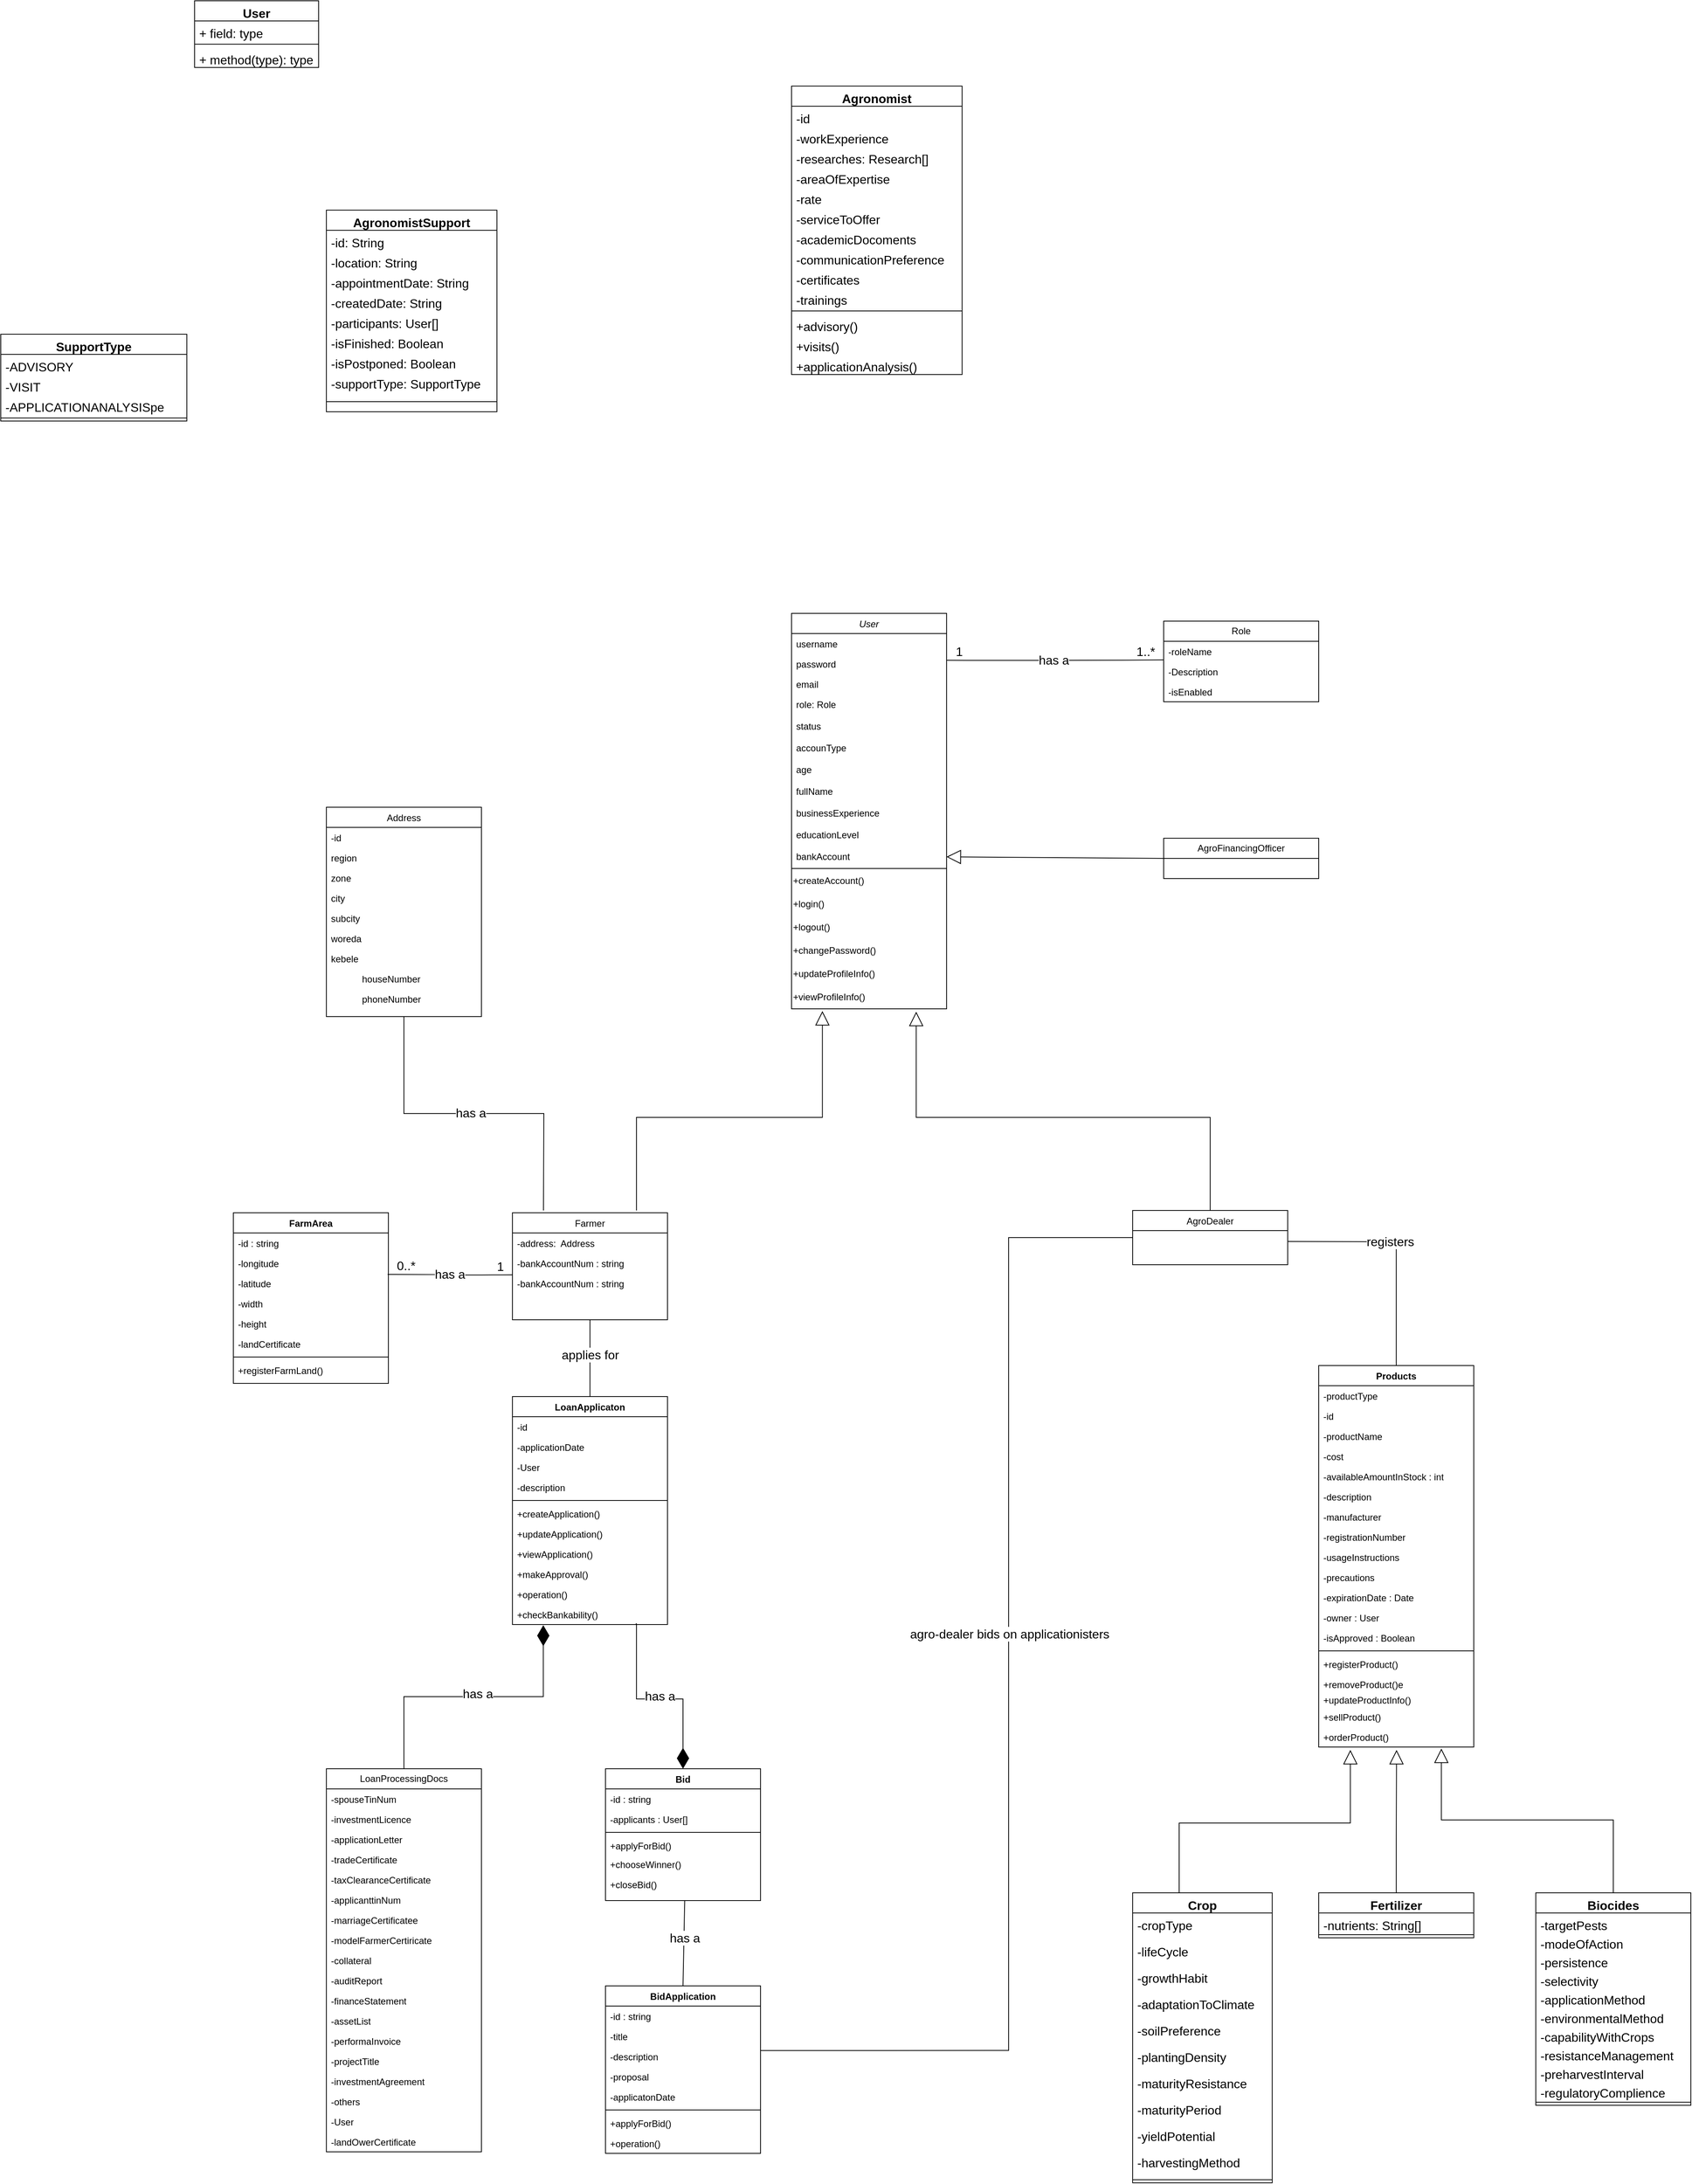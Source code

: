 <mxfile version="22.1.16" type="github">
  <diagram id="C5RBs43oDa-KdzZeNtuy" name="Page-1">
    <mxGraphModel dx="1105" dy="602" grid="1" gridSize="10" guides="1" tooltips="1" connect="1" arrows="1" fold="1" page="1" pageScale="1" pageWidth="827" pageHeight="1169" math="0" shadow="0">
      <root>
        <mxCell id="WIyWlLk6GJQsqaUBKTNV-0" />
        <mxCell id="WIyWlLk6GJQsqaUBKTNV-1" parent="WIyWlLk6GJQsqaUBKTNV-0" />
        <mxCell id="ducYl6BuKO2mPgO6L87_-2" value="User" style="swimlane;fontStyle=1;align=center;verticalAlign=top;childLayout=stackLayout;horizontal=1;startSize=26;horizontalStack=0;resizeParent=1;resizeParentMax=0;resizeLast=0;collapsible=1;marginBottom=0;whiteSpace=wrap;html=1;fontSize=16;" vertex="1" parent="WIyWlLk6GJQsqaUBKTNV-1">
          <mxGeometry x="330" y="290" width="160" height="86" as="geometry" />
        </mxCell>
        <mxCell id="ducYl6BuKO2mPgO6L87_-3" value="+ field: type" style="text;strokeColor=none;fillColor=none;align=left;verticalAlign=top;spacingLeft=4;spacingRight=4;overflow=hidden;rotatable=0;points=[[0,0.5],[1,0.5]];portConstraint=eastwest;whiteSpace=wrap;html=1;fontSize=16;" vertex="1" parent="ducYl6BuKO2mPgO6L87_-2">
          <mxGeometry y="26" width="160" height="26" as="geometry" />
        </mxCell>
        <mxCell id="ducYl6BuKO2mPgO6L87_-4" value="" style="line;strokeWidth=1;fillColor=none;align=left;verticalAlign=middle;spacingTop=-1;spacingLeft=3;spacingRight=3;rotatable=0;labelPosition=right;points=[];portConstraint=eastwest;strokeColor=inherit;fontSize=16;" vertex="1" parent="ducYl6BuKO2mPgO6L87_-2">
          <mxGeometry y="52" width="160" height="8" as="geometry" />
        </mxCell>
        <mxCell id="ducYl6BuKO2mPgO6L87_-5" value="+ method(type): type" style="text;strokeColor=none;fillColor=none;align=left;verticalAlign=top;spacingLeft=4;spacingRight=4;overflow=hidden;rotatable=0;points=[[0,0.5],[1,0.5]];portConstraint=eastwest;whiteSpace=wrap;html=1;fontSize=16;" vertex="1" parent="ducYl6BuKO2mPgO6L87_-2">
          <mxGeometry y="60" width="160" height="26" as="geometry" />
        </mxCell>
        <mxCell id="ducYl6BuKO2mPgO6L87_-6" value="User" style="swimlane;fontStyle=2;align=center;verticalAlign=top;childLayout=stackLayout;horizontal=1;startSize=26;horizontalStack=0;resizeParent=1;resizeLast=0;collapsible=1;marginBottom=0;rounded=0;shadow=0;strokeWidth=1;" vertex="1" parent="WIyWlLk6GJQsqaUBKTNV-1">
          <mxGeometry x="1100" y="1080" width="200" height="510" as="geometry">
            <mxRectangle x="230" y="140" width="160" height="26" as="alternateBounds" />
          </mxGeometry>
        </mxCell>
        <mxCell id="ducYl6BuKO2mPgO6L87_-7" value="username" style="text;align=left;verticalAlign=top;spacingLeft=4;spacingRight=4;overflow=hidden;rotatable=0;points=[[0,0.5],[1,0.5]];portConstraint=eastwest;" vertex="1" parent="ducYl6BuKO2mPgO6L87_-6">
          <mxGeometry y="26" width="200" height="26" as="geometry" />
        </mxCell>
        <mxCell id="ducYl6BuKO2mPgO6L87_-8" value="password" style="text;align=left;verticalAlign=top;spacingLeft=4;spacingRight=4;overflow=hidden;rotatable=0;points=[[0,0.5],[1,0.5]];portConstraint=eastwest;rounded=0;shadow=0;html=0;" vertex="1" parent="ducYl6BuKO2mPgO6L87_-6">
          <mxGeometry y="52" width="200" height="26" as="geometry" />
        </mxCell>
        <mxCell id="ducYl6BuKO2mPgO6L87_-9" value="email" style="text;align=left;verticalAlign=top;spacingLeft=4;spacingRight=4;overflow=hidden;rotatable=0;points=[[0,0.5],[1,0.5]];portConstraint=eastwest;rounded=0;shadow=0;html=0;" vertex="1" parent="ducYl6BuKO2mPgO6L87_-6">
          <mxGeometry y="78" width="200" height="26" as="geometry" />
        </mxCell>
        <mxCell id="ducYl6BuKO2mPgO6L87_-10" value="role: Role" style="text;align=left;verticalAlign=top;spacingLeft=4;spacingRight=4;overflow=hidden;rotatable=0;points=[[0,0.5],[1,0.5]];portConstraint=eastwest;" vertex="1" parent="ducYl6BuKO2mPgO6L87_-6">
          <mxGeometry y="104" width="200" height="28" as="geometry" />
        </mxCell>
        <mxCell id="ducYl6BuKO2mPgO6L87_-11" value="status" style="text;align=left;verticalAlign=top;spacingLeft=4;spacingRight=4;overflow=hidden;rotatable=0;points=[[0,0.5],[1,0.5]];portConstraint=eastwest;" vertex="1" parent="ducYl6BuKO2mPgO6L87_-6">
          <mxGeometry y="132" width="200" height="28" as="geometry" />
        </mxCell>
        <mxCell id="ducYl6BuKO2mPgO6L87_-12" value="accounType" style="text;align=left;verticalAlign=top;spacingLeft=4;spacingRight=4;overflow=hidden;rotatable=0;points=[[0,0.5],[1,0.5]];portConstraint=eastwest;" vertex="1" parent="ducYl6BuKO2mPgO6L87_-6">
          <mxGeometry y="160" width="200" height="28" as="geometry" />
        </mxCell>
        <mxCell id="ducYl6BuKO2mPgO6L87_-13" value="age" style="text;align=left;verticalAlign=top;spacingLeft=4;spacingRight=4;overflow=hidden;rotatable=0;points=[[0,0.5],[1,0.5]];portConstraint=eastwest;" vertex="1" parent="ducYl6BuKO2mPgO6L87_-6">
          <mxGeometry y="188" width="200" height="28" as="geometry" />
        </mxCell>
        <mxCell id="ducYl6BuKO2mPgO6L87_-14" value="fullName" style="text;align=left;verticalAlign=top;spacingLeft=4;spacingRight=4;overflow=hidden;rotatable=0;points=[[0,0.5],[1,0.5]];portConstraint=eastwest;" vertex="1" parent="ducYl6BuKO2mPgO6L87_-6">
          <mxGeometry y="216" width="200" height="28" as="geometry" />
        </mxCell>
        <mxCell id="ducYl6BuKO2mPgO6L87_-15" value="businessExperience" style="text;align=left;verticalAlign=top;spacingLeft=4;spacingRight=4;overflow=hidden;rotatable=0;points=[[0,0.5],[1,0.5]];portConstraint=eastwest;" vertex="1" parent="ducYl6BuKO2mPgO6L87_-6">
          <mxGeometry y="244" width="200" height="28" as="geometry" />
        </mxCell>
        <mxCell id="ducYl6BuKO2mPgO6L87_-16" value="educationLevel" style="text;align=left;verticalAlign=top;spacingLeft=4;spacingRight=4;overflow=hidden;rotatable=0;points=[[0,0.5],[1,0.5]];portConstraint=eastwest;" vertex="1" parent="ducYl6BuKO2mPgO6L87_-6">
          <mxGeometry y="272" width="200" height="28" as="geometry" />
        </mxCell>
        <mxCell id="ducYl6BuKO2mPgO6L87_-17" value="bankAccount" style="text;align=left;verticalAlign=top;spacingLeft=4;spacingRight=4;overflow=hidden;rotatable=0;points=[[0,0.5],[1,0.5]];portConstraint=eastwest;" vertex="1" parent="ducYl6BuKO2mPgO6L87_-6">
          <mxGeometry y="300" width="200" height="28" as="geometry" />
        </mxCell>
        <mxCell id="ducYl6BuKO2mPgO6L87_-18" value="" style="line;html=1;strokeWidth=1;align=left;verticalAlign=middle;spacingTop=-1;spacingLeft=3;spacingRight=3;rotatable=0;labelPosition=right;points=[];portConstraint=eastwest;" vertex="1" parent="ducYl6BuKO2mPgO6L87_-6">
          <mxGeometry y="328" width="200" height="2" as="geometry" />
        </mxCell>
        <mxCell id="ducYl6BuKO2mPgO6L87_-19" value="+createAccount()" style="text;html=1;align=left;verticalAlign=middle;resizable=0;points=[];autosize=1;strokeColor=none;fillColor=none;" vertex="1" parent="ducYl6BuKO2mPgO6L87_-6">
          <mxGeometry y="330" width="200" height="30" as="geometry" />
        </mxCell>
        <mxCell id="ducYl6BuKO2mPgO6L87_-20" value="+login()" style="text;html=1;align=left;verticalAlign=middle;resizable=0;points=[];autosize=1;strokeColor=none;fillColor=none;" vertex="1" parent="ducYl6BuKO2mPgO6L87_-6">
          <mxGeometry y="360" width="200" height="30" as="geometry" />
        </mxCell>
        <mxCell id="ducYl6BuKO2mPgO6L87_-21" value="+logout()" style="text;html=1;align=left;verticalAlign=middle;resizable=0;points=[];autosize=1;strokeColor=none;fillColor=none;" vertex="1" parent="ducYl6BuKO2mPgO6L87_-6">
          <mxGeometry y="390" width="200" height="30" as="geometry" />
        </mxCell>
        <mxCell id="ducYl6BuKO2mPgO6L87_-22" value="+changePassword()" style="text;html=1;align=left;verticalAlign=middle;resizable=0;points=[];autosize=1;strokeColor=none;fillColor=none;" vertex="1" parent="ducYl6BuKO2mPgO6L87_-6">
          <mxGeometry y="420" width="200" height="30" as="geometry" />
        </mxCell>
        <mxCell id="ducYl6BuKO2mPgO6L87_-23" value="+updateProfileInfo()" style="text;html=1;align=left;verticalAlign=middle;resizable=0;points=[];autosize=1;strokeColor=none;fillColor=none;" vertex="1" parent="ducYl6BuKO2mPgO6L87_-6">
          <mxGeometry y="450" width="200" height="30" as="geometry" />
        </mxCell>
        <mxCell id="ducYl6BuKO2mPgO6L87_-24" value="+viewProfileInfo()" style="text;html=1;align=left;verticalAlign=middle;resizable=0;points=[];autosize=1;strokeColor=none;fillColor=none;" vertex="1" parent="ducYl6BuKO2mPgO6L87_-6">
          <mxGeometry y="480" width="200" height="30" as="geometry" />
        </mxCell>
        <mxCell id="ducYl6BuKO2mPgO6L87_-25" value="Farmer" style="swimlane;fontStyle=0;align=center;verticalAlign=top;childLayout=stackLayout;horizontal=1;startSize=26;horizontalStack=0;resizeParent=1;resizeLast=0;collapsible=1;marginBottom=0;rounded=0;shadow=0;strokeWidth=1;" vertex="1" parent="WIyWlLk6GJQsqaUBKTNV-1">
          <mxGeometry x="740" y="1853" width="200" height="138" as="geometry">
            <mxRectangle x="130" y="380" width="160" height="26" as="alternateBounds" />
          </mxGeometry>
        </mxCell>
        <mxCell id="ducYl6BuKO2mPgO6L87_-26" value="-address:  Address" style="text;align=left;verticalAlign=top;spacingLeft=4;spacingRight=4;overflow=hidden;rotatable=0;points=[[0,0.5],[1,0.5]];portConstraint=eastwest;" vertex="1" parent="ducYl6BuKO2mPgO6L87_-25">
          <mxGeometry y="26" width="200" height="26" as="geometry" />
        </mxCell>
        <mxCell id="ducYl6BuKO2mPgO6L87_-27" value="-bankAccountNum : string" style="text;align=left;verticalAlign=top;spacingLeft=4;spacingRight=4;overflow=hidden;rotatable=0;points=[[0,0.5],[1,0.5]];portConstraint=eastwest;rounded=0;shadow=0;html=0;" vertex="1" parent="ducYl6BuKO2mPgO6L87_-25">
          <mxGeometry y="52" width="200" height="26" as="geometry" />
        </mxCell>
        <mxCell id="ducYl6BuKO2mPgO6L87_-28" value="-bankAccountNum : string" style="text;align=left;verticalAlign=top;spacingLeft=4;spacingRight=4;overflow=hidden;rotatable=0;points=[[0,0.5],[1,0.5]];portConstraint=eastwest;rounded=0;shadow=0;html=0;" vertex="1" parent="ducYl6BuKO2mPgO6L87_-25">
          <mxGeometry y="78" width="200" height="26" as="geometry" />
        </mxCell>
        <mxCell id="ducYl6BuKO2mPgO6L87_-29" value="AgroDealer" style="swimlane;fontStyle=0;align=center;verticalAlign=top;childLayout=stackLayout;horizontal=1;startSize=26;horizontalStack=0;resizeParent=1;resizeLast=0;collapsible=1;marginBottom=0;rounded=0;shadow=0;strokeWidth=1;" vertex="1" parent="WIyWlLk6GJQsqaUBKTNV-1">
          <mxGeometry x="1540" y="1850" width="200" height="70" as="geometry">
            <mxRectangle x="340" y="380" width="170" height="26" as="alternateBounds" />
          </mxGeometry>
        </mxCell>
        <mxCell id="ducYl6BuKO2mPgO6L87_-30" value="Address" style="swimlane;fontStyle=0;align=center;verticalAlign=top;childLayout=stackLayout;horizontal=1;startSize=26;horizontalStack=0;resizeParent=1;resizeLast=0;collapsible=1;marginBottom=0;rounded=0;shadow=0;strokeWidth=1;" vertex="1" parent="WIyWlLk6GJQsqaUBKTNV-1">
          <mxGeometry x="500" y="1330" width="200" height="270" as="geometry">
            <mxRectangle x="550" y="140" width="160" height="26" as="alternateBounds" />
          </mxGeometry>
        </mxCell>
        <mxCell id="ducYl6BuKO2mPgO6L87_-31" value="-id" style="text;align=left;verticalAlign=top;spacingLeft=4;spacingRight=4;overflow=hidden;rotatable=0;points=[[0,0.5],[1,0.5]];portConstraint=eastwest;" vertex="1" parent="ducYl6BuKO2mPgO6L87_-30">
          <mxGeometry y="26" width="200" height="26" as="geometry" />
        </mxCell>
        <mxCell id="ducYl6BuKO2mPgO6L87_-32" value="region" style="text;align=left;verticalAlign=top;spacingLeft=4;spacingRight=4;overflow=hidden;rotatable=0;points=[[0,0.5],[1,0.5]];portConstraint=eastwest;rounded=0;shadow=0;html=0;" vertex="1" parent="ducYl6BuKO2mPgO6L87_-30">
          <mxGeometry y="52" width="200" height="26" as="geometry" />
        </mxCell>
        <mxCell id="ducYl6BuKO2mPgO6L87_-33" value="zone" style="text;align=left;verticalAlign=top;spacingLeft=4;spacingRight=4;overflow=hidden;rotatable=0;points=[[0,0.5],[1,0.5]];portConstraint=eastwest;rounded=0;shadow=0;html=0;" vertex="1" parent="ducYl6BuKO2mPgO6L87_-30">
          <mxGeometry y="78" width="200" height="26" as="geometry" />
        </mxCell>
        <mxCell id="ducYl6BuKO2mPgO6L87_-34" value="city" style="text;align=left;verticalAlign=top;spacingLeft=4;spacingRight=4;overflow=hidden;rotatable=0;points=[[0,0.5],[1,0.5]];portConstraint=eastwest;rounded=0;shadow=0;html=0;" vertex="1" parent="ducYl6BuKO2mPgO6L87_-30">
          <mxGeometry y="104" width="200" height="26" as="geometry" />
        </mxCell>
        <mxCell id="ducYl6BuKO2mPgO6L87_-35" value="subcity" style="text;align=left;verticalAlign=top;spacingLeft=4;spacingRight=4;overflow=hidden;rotatable=0;points=[[0,0.5],[1,0.5]];portConstraint=eastwest;rounded=0;shadow=0;html=0;" vertex="1" parent="ducYl6BuKO2mPgO6L87_-30">
          <mxGeometry y="130" width="200" height="26" as="geometry" />
        </mxCell>
        <mxCell id="ducYl6BuKO2mPgO6L87_-36" value="woreda" style="text;align=left;verticalAlign=top;spacingLeft=4;spacingRight=4;overflow=hidden;rotatable=0;points=[[0,0.5],[1,0.5]];portConstraint=eastwest;rounded=0;shadow=0;html=0;" vertex="1" parent="ducYl6BuKO2mPgO6L87_-30">
          <mxGeometry y="156" width="200" height="26" as="geometry" />
        </mxCell>
        <mxCell id="ducYl6BuKO2mPgO6L87_-37" value="kebele" style="text;align=left;verticalAlign=top;spacingLeft=4;spacingRight=4;overflow=hidden;rotatable=0;points=[[0,0.5],[1,0.5]];portConstraint=eastwest;rounded=0;shadow=0;html=0;" vertex="1" parent="ducYl6BuKO2mPgO6L87_-30">
          <mxGeometry y="182" width="200" height="26" as="geometry" />
        </mxCell>
        <mxCell id="ducYl6BuKO2mPgO6L87_-38" value="houseNumber" style="text;align=left;verticalAlign=top;spacingLeft=4;spacingRight=4;overflow=hidden;rotatable=0;points=[[0,0.5],[1,0.5]];portConstraint=eastwest;rounded=0;shadow=0;html=0;" vertex="1" parent="WIyWlLk6GJQsqaUBKTNV-1">
          <mxGeometry x="540" y="1538" width="160" height="26" as="geometry" />
        </mxCell>
        <mxCell id="ducYl6BuKO2mPgO6L87_-39" value="phoneNumber" style="text;align=left;verticalAlign=top;spacingLeft=4;spacingRight=4;overflow=hidden;rotatable=0;points=[[0,0.5],[1,0.5]];portConstraint=eastwest;rounded=0;shadow=0;html=0;" vertex="1" parent="WIyWlLk6GJQsqaUBKTNV-1">
          <mxGeometry x="540" y="1564" width="160" height="26" as="geometry" />
        </mxCell>
        <mxCell id="ducYl6BuKO2mPgO6L87_-40" value="Role" style="swimlane;fontStyle=0;childLayout=stackLayout;horizontal=1;startSize=26;fillColor=none;horizontalStack=0;resizeParent=1;resizeParentMax=0;resizeLast=0;collapsible=1;marginBottom=0;whiteSpace=wrap;html=1;" vertex="1" parent="WIyWlLk6GJQsqaUBKTNV-1">
          <mxGeometry x="1580" y="1090" width="200" height="104" as="geometry" />
        </mxCell>
        <mxCell id="ducYl6BuKO2mPgO6L87_-41" value="-roleName" style="text;strokeColor=none;fillColor=none;align=left;verticalAlign=top;spacingLeft=4;spacingRight=4;overflow=hidden;rotatable=0;points=[[0,0.5],[1,0.5]];portConstraint=eastwest;whiteSpace=wrap;html=1;" vertex="1" parent="ducYl6BuKO2mPgO6L87_-40">
          <mxGeometry y="26" width="200" height="26" as="geometry" />
        </mxCell>
        <mxCell id="ducYl6BuKO2mPgO6L87_-42" value="-Description" style="text;strokeColor=none;fillColor=none;align=left;verticalAlign=top;spacingLeft=4;spacingRight=4;overflow=hidden;rotatable=0;points=[[0,0.5],[1,0.5]];portConstraint=eastwest;whiteSpace=wrap;html=1;" vertex="1" parent="ducYl6BuKO2mPgO6L87_-40">
          <mxGeometry y="52" width="200" height="26" as="geometry" />
        </mxCell>
        <mxCell id="ducYl6BuKO2mPgO6L87_-43" value="-isEnabled" style="text;strokeColor=none;fillColor=none;align=left;verticalAlign=top;spacingLeft=4;spacingRight=4;overflow=hidden;rotatable=0;points=[[0,0.5],[1,0.5]];portConstraint=eastwest;whiteSpace=wrap;html=1;" vertex="1" parent="ducYl6BuKO2mPgO6L87_-40">
          <mxGeometry y="78" width="200" height="26" as="geometry" />
        </mxCell>
        <mxCell id="ducYl6BuKO2mPgO6L87_-44" value="AgroFinancingOfficer" style="swimlane;fontStyle=0;childLayout=stackLayout;horizontal=1;startSize=26;fillColor=none;horizontalStack=0;resizeParent=1;resizeParentMax=0;resizeLast=0;collapsible=1;marginBottom=0;whiteSpace=wrap;html=1;" vertex="1" parent="WIyWlLk6GJQsqaUBKTNV-1">
          <mxGeometry x="1580" y="1370" width="200" height="52" as="geometry" />
        </mxCell>
        <mxCell id="ducYl6BuKO2mPgO6L87_-45" value="&amp;nbsp;" style="text;strokeColor=none;fillColor=none;align=left;verticalAlign=top;spacingLeft=4;spacingRight=4;overflow=hidden;rotatable=0;points=[[0,0.5],[1,0.5]];portConstraint=eastwest;whiteSpace=wrap;html=1;" vertex="1" parent="ducYl6BuKO2mPgO6L87_-44">
          <mxGeometry y="26" width="200" height="26" as="geometry" />
        </mxCell>
        <mxCell id="ducYl6BuKO2mPgO6L87_-46" value="LoanApplicaton" style="swimlane;fontStyle=1;align=center;verticalAlign=top;childLayout=stackLayout;horizontal=1;startSize=26;horizontalStack=0;resizeParent=1;resizeParentMax=0;resizeLast=0;collapsible=1;marginBottom=0;whiteSpace=wrap;html=1;" vertex="1" parent="WIyWlLk6GJQsqaUBKTNV-1">
          <mxGeometry x="740" y="2090" width="200" height="294" as="geometry" />
        </mxCell>
        <mxCell id="ducYl6BuKO2mPgO6L87_-47" value="-id" style="text;strokeColor=none;fillColor=none;align=left;verticalAlign=top;spacingLeft=4;spacingRight=4;overflow=hidden;rotatable=0;points=[[0,0.5],[1,0.5]];portConstraint=eastwest;whiteSpace=wrap;html=1;" vertex="1" parent="ducYl6BuKO2mPgO6L87_-46">
          <mxGeometry y="26" width="200" height="26" as="geometry" />
        </mxCell>
        <mxCell id="ducYl6BuKO2mPgO6L87_-48" value="-applicationDate" style="text;strokeColor=none;fillColor=none;align=left;verticalAlign=top;spacingLeft=4;spacingRight=4;overflow=hidden;rotatable=0;points=[[0,0.5],[1,0.5]];portConstraint=eastwest;whiteSpace=wrap;html=1;" vertex="1" parent="ducYl6BuKO2mPgO6L87_-46">
          <mxGeometry y="52" width="200" height="26" as="geometry" />
        </mxCell>
        <mxCell id="ducYl6BuKO2mPgO6L87_-49" value="-User" style="text;strokeColor=none;fillColor=none;align=left;verticalAlign=top;spacingLeft=4;spacingRight=4;overflow=hidden;rotatable=0;points=[[0,0.5],[1,0.5]];portConstraint=eastwest;whiteSpace=wrap;html=1;" vertex="1" parent="ducYl6BuKO2mPgO6L87_-46">
          <mxGeometry y="78" width="200" height="26" as="geometry" />
        </mxCell>
        <mxCell id="ducYl6BuKO2mPgO6L87_-50" value="-description" style="text;strokeColor=none;fillColor=none;align=left;verticalAlign=top;spacingLeft=4;spacingRight=4;overflow=hidden;rotatable=0;points=[[0,0.5],[1,0.5]];portConstraint=eastwest;whiteSpace=wrap;html=1;" vertex="1" parent="ducYl6BuKO2mPgO6L87_-46">
          <mxGeometry y="104" width="200" height="26" as="geometry" />
        </mxCell>
        <mxCell id="ducYl6BuKO2mPgO6L87_-51" value="" style="line;strokeWidth=1;fillColor=none;align=left;verticalAlign=middle;spacingTop=-1;spacingLeft=3;spacingRight=3;rotatable=0;labelPosition=right;points=[];portConstraint=eastwest;strokeColor=inherit;" vertex="1" parent="ducYl6BuKO2mPgO6L87_-46">
          <mxGeometry y="130" width="200" height="8" as="geometry" />
        </mxCell>
        <mxCell id="ducYl6BuKO2mPgO6L87_-52" value="+createApplication()" style="text;strokeColor=none;fillColor=none;align=left;verticalAlign=top;spacingLeft=4;spacingRight=4;overflow=hidden;rotatable=0;points=[[0,0.5],[1,0.5]];portConstraint=eastwest;whiteSpace=wrap;html=1;" vertex="1" parent="ducYl6BuKO2mPgO6L87_-46">
          <mxGeometry y="138" width="200" height="26" as="geometry" />
        </mxCell>
        <mxCell id="ducYl6BuKO2mPgO6L87_-53" value="+updateApplication()" style="text;strokeColor=none;fillColor=none;align=left;verticalAlign=top;spacingLeft=4;spacingRight=4;overflow=hidden;rotatable=0;points=[[0,0.5],[1,0.5]];portConstraint=eastwest;whiteSpace=wrap;html=1;" vertex="1" parent="ducYl6BuKO2mPgO6L87_-46">
          <mxGeometry y="164" width="200" height="26" as="geometry" />
        </mxCell>
        <mxCell id="ducYl6BuKO2mPgO6L87_-54" value="+viewApplication()" style="text;strokeColor=none;fillColor=none;align=left;verticalAlign=top;spacingLeft=4;spacingRight=4;overflow=hidden;rotatable=0;points=[[0,0.5],[1,0.5]];portConstraint=eastwest;whiteSpace=wrap;html=1;" vertex="1" parent="ducYl6BuKO2mPgO6L87_-46">
          <mxGeometry y="190" width="200" height="26" as="geometry" />
        </mxCell>
        <mxCell id="ducYl6BuKO2mPgO6L87_-55" value="+makeApproval()" style="text;strokeColor=none;fillColor=none;align=left;verticalAlign=top;spacingLeft=4;spacingRight=4;overflow=hidden;rotatable=0;points=[[0,0.5],[1,0.5]];portConstraint=eastwest;whiteSpace=wrap;html=1;" vertex="1" parent="ducYl6BuKO2mPgO6L87_-46">
          <mxGeometry y="216" width="200" height="26" as="geometry" />
        </mxCell>
        <mxCell id="ducYl6BuKO2mPgO6L87_-56" value="+operation()" style="text;strokeColor=none;fillColor=none;align=left;verticalAlign=top;spacingLeft=4;spacingRight=4;overflow=hidden;rotatable=0;points=[[0,0.5],[1,0.5]];portConstraint=eastwest;whiteSpace=wrap;html=1;" vertex="1" parent="ducYl6BuKO2mPgO6L87_-46">
          <mxGeometry y="242" width="200" height="26" as="geometry" />
        </mxCell>
        <mxCell id="ducYl6BuKO2mPgO6L87_-57" value="+checkBankability()" style="text;strokeColor=none;fillColor=none;align=left;verticalAlign=top;spacingLeft=4;spacingRight=4;overflow=hidden;rotatable=0;points=[[0,0.5],[1,0.5]];portConstraint=eastwest;whiteSpace=wrap;html=1;" vertex="1" parent="ducYl6BuKO2mPgO6L87_-46">
          <mxGeometry y="268" width="200" height="26" as="geometry" />
        </mxCell>
        <mxCell id="ducYl6BuKO2mPgO6L87_-58" value="Products" style="swimlane;fontStyle=1;align=center;verticalAlign=top;childLayout=stackLayout;horizontal=1;startSize=26;horizontalStack=0;resizeParent=1;resizeParentMax=0;resizeLast=0;collapsible=1;marginBottom=0;whiteSpace=wrap;html=1;" vertex="1" parent="WIyWlLk6GJQsqaUBKTNV-1">
          <mxGeometry x="1780" y="2050" width="200" height="492" as="geometry" />
        </mxCell>
        <mxCell id="ducYl6BuKO2mPgO6L87_-59" value="-productType" style="text;strokeColor=none;fillColor=none;align=left;verticalAlign=top;spacingLeft=4;spacingRight=4;overflow=hidden;rotatable=0;points=[[0,0.5],[1,0.5]];portConstraint=eastwest;whiteSpace=wrap;html=1;" vertex="1" parent="ducYl6BuKO2mPgO6L87_-58">
          <mxGeometry y="26" width="200" height="26" as="geometry" />
        </mxCell>
        <mxCell id="ducYl6BuKO2mPgO6L87_-60" value="-id" style="text;strokeColor=none;fillColor=none;align=left;verticalAlign=top;spacingLeft=4;spacingRight=4;overflow=hidden;rotatable=0;points=[[0,0.5],[1,0.5]];portConstraint=eastwest;whiteSpace=wrap;html=1;" vertex="1" parent="ducYl6BuKO2mPgO6L87_-58">
          <mxGeometry y="52" width="200" height="26" as="geometry" />
        </mxCell>
        <mxCell id="ducYl6BuKO2mPgO6L87_-61" value="-productName" style="text;strokeColor=none;fillColor=none;align=left;verticalAlign=top;spacingLeft=4;spacingRight=4;overflow=hidden;rotatable=0;points=[[0,0.5],[1,0.5]];portConstraint=eastwest;whiteSpace=wrap;html=1;" vertex="1" parent="ducYl6BuKO2mPgO6L87_-58">
          <mxGeometry y="78" width="200" height="26" as="geometry" />
        </mxCell>
        <mxCell id="ducYl6BuKO2mPgO6L87_-62" value="-cost" style="text;strokeColor=none;fillColor=none;align=left;verticalAlign=top;spacingLeft=4;spacingRight=4;overflow=hidden;rotatable=0;points=[[0,0.5],[1,0.5]];portConstraint=eastwest;whiteSpace=wrap;html=1;" vertex="1" parent="ducYl6BuKO2mPgO6L87_-58">
          <mxGeometry y="104" width="200" height="26" as="geometry" />
        </mxCell>
        <mxCell id="ducYl6BuKO2mPgO6L87_-63" value="-availableAmountInStock : int" style="text;strokeColor=none;fillColor=none;align=left;verticalAlign=top;spacingLeft=4;spacingRight=4;overflow=hidden;rotatable=0;points=[[0,0.5],[1,0.5]];portConstraint=eastwest;whiteSpace=wrap;html=1;" vertex="1" parent="ducYl6BuKO2mPgO6L87_-58">
          <mxGeometry y="130" width="200" height="26" as="geometry" />
        </mxCell>
        <mxCell id="ducYl6BuKO2mPgO6L87_-64" value="-description" style="text;strokeColor=none;fillColor=none;align=left;verticalAlign=top;spacingLeft=4;spacingRight=4;overflow=hidden;rotatable=0;points=[[0,0.5],[1,0.5]];portConstraint=eastwest;whiteSpace=wrap;html=1;" vertex="1" parent="ducYl6BuKO2mPgO6L87_-58">
          <mxGeometry y="156" width="200" height="26" as="geometry" />
        </mxCell>
        <mxCell id="ducYl6BuKO2mPgO6L87_-65" value="-manufacturer" style="text;strokeColor=none;fillColor=none;align=left;verticalAlign=top;spacingLeft=4;spacingRight=4;overflow=hidden;rotatable=0;points=[[0,0.5],[1,0.5]];portConstraint=eastwest;whiteSpace=wrap;html=1;" vertex="1" parent="ducYl6BuKO2mPgO6L87_-58">
          <mxGeometry y="182" width="200" height="26" as="geometry" />
        </mxCell>
        <mxCell id="ducYl6BuKO2mPgO6L87_-66" value="-registrationNumber" style="text;strokeColor=none;fillColor=none;align=left;verticalAlign=top;spacingLeft=4;spacingRight=4;overflow=hidden;rotatable=0;points=[[0,0.5],[1,0.5]];portConstraint=eastwest;whiteSpace=wrap;html=1;" vertex="1" parent="ducYl6BuKO2mPgO6L87_-58">
          <mxGeometry y="208" width="200" height="26" as="geometry" />
        </mxCell>
        <mxCell id="ducYl6BuKO2mPgO6L87_-67" value="-usageInstructions" style="text;strokeColor=none;fillColor=none;align=left;verticalAlign=top;spacingLeft=4;spacingRight=4;overflow=hidden;rotatable=0;points=[[0,0.5],[1,0.5]];portConstraint=eastwest;whiteSpace=wrap;html=1;" vertex="1" parent="ducYl6BuKO2mPgO6L87_-58">
          <mxGeometry y="234" width="200" height="26" as="geometry" />
        </mxCell>
        <mxCell id="ducYl6BuKO2mPgO6L87_-68" value="-precautions" style="text;strokeColor=none;fillColor=none;align=left;verticalAlign=top;spacingLeft=4;spacingRight=4;overflow=hidden;rotatable=0;points=[[0,0.5],[1,0.5]];portConstraint=eastwest;whiteSpace=wrap;html=1;" vertex="1" parent="ducYl6BuKO2mPgO6L87_-58">
          <mxGeometry y="260" width="200" height="26" as="geometry" />
        </mxCell>
        <mxCell id="ducYl6BuKO2mPgO6L87_-69" value="-expirationDate : Date" style="text;strokeColor=none;fillColor=none;align=left;verticalAlign=top;spacingLeft=4;spacingRight=4;overflow=hidden;rotatable=0;points=[[0,0.5],[1,0.5]];portConstraint=eastwest;whiteSpace=wrap;html=1;" vertex="1" parent="ducYl6BuKO2mPgO6L87_-58">
          <mxGeometry y="286" width="200" height="26" as="geometry" />
        </mxCell>
        <mxCell id="ducYl6BuKO2mPgO6L87_-70" value="-owner : User" style="text;strokeColor=none;fillColor=none;align=left;verticalAlign=top;spacingLeft=4;spacingRight=4;overflow=hidden;rotatable=0;points=[[0,0.5],[1,0.5]];portConstraint=eastwest;whiteSpace=wrap;html=1;" vertex="1" parent="ducYl6BuKO2mPgO6L87_-58">
          <mxGeometry y="312" width="200" height="26" as="geometry" />
        </mxCell>
        <mxCell id="ducYl6BuKO2mPgO6L87_-71" value="-isApproved : Boolean" style="text;strokeColor=none;fillColor=none;align=left;verticalAlign=top;spacingLeft=4;spacingRight=4;overflow=hidden;rotatable=0;points=[[0,0.5],[1,0.5]];portConstraint=eastwest;whiteSpace=wrap;html=1;" vertex="1" parent="ducYl6BuKO2mPgO6L87_-58">
          <mxGeometry y="338" width="200" height="26" as="geometry" />
        </mxCell>
        <mxCell id="ducYl6BuKO2mPgO6L87_-72" value="" style="line;strokeWidth=1;fillColor=none;align=left;verticalAlign=middle;spacingTop=-1;spacingLeft=3;spacingRight=3;rotatable=0;labelPosition=right;points=[];portConstraint=eastwest;strokeColor=inherit;" vertex="1" parent="ducYl6BuKO2mPgO6L87_-58">
          <mxGeometry y="364" width="200" height="8" as="geometry" />
        </mxCell>
        <mxCell id="ducYl6BuKO2mPgO6L87_-73" value="+registerProduct()" style="text;strokeColor=none;fillColor=none;align=left;verticalAlign=top;spacingLeft=4;spacingRight=4;overflow=hidden;rotatable=0;points=[[0,0.5],[1,0.5]];portConstraint=eastwest;whiteSpace=wrap;html=1;" vertex="1" parent="ducYl6BuKO2mPgO6L87_-58">
          <mxGeometry y="372" width="200" height="26" as="geometry" />
        </mxCell>
        <mxCell id="ducYl6BuKO2mPgO6L87_-74" value="+removeProduct()e" style="text;strokeColor=none;fillColor=none;align=left;verticalAlign=top;spacingLeft=4;spacingRight=4;overflow=hidden;rotatable=0;points=[[0,0.5],[1,0.5]];portConstraint=eastwest;whiteSpace=wrap;html=1;" vertex="1" parent="ducYl6BuKO2mPgO6L87_-58">
          <mxGeometry y="398" width="200" height="20" as="geometry" />
        </mxCell>
        <mxCell id="ducYl6BuKO2mPgO6L87_-75" value="+updateProductInfo()" style="text;strokeColor=none;fillColor=none;align=left;verticalAlign=top;spacingLeft=4;spacingRight=4;overflow=hidden;rotatable=0;points=[[0,0.5],[1,0.5]];portConstraint=eastwest;whiteSpace=wrap;html=1;" vertex="1" parent="ducYl6BuKO2mPgO6L87_-58">
          <mxGeometry y="418" width="200" height="22" as="geometry" />
        </mxCell>
        <mxCell id="ducYl6BuKO2mPgO6L87_-76" value="+sellProduct()" style="text;strokeColor=none;fillColor=none;align=left;verticalAlign=top;spacingLeft=4;spacingRight=4;overflow=hidden;rotatable=0;points=[[0,0.5],[1,0.5]];portConstraint=eastwest;whiteSpace=wrap;html=1;" vertex="1" parent="ducYl6BuKO2mPgO6L87_-58">
          <mxGeometry y="440" width="200" height="26" as="geometry" />
        </mxCell>
        <mxCell id="ducYl6BuKO2mPgO6L87_-77" value="+orderProduct()" style="text;strokeColor=none;fillColor=none;align=left;verticalAlign=top;spacingLeft=4;spacingRight=4;overflow=hidden;rotatable=0;points=[[0,0.5],[1,0.5]];portConstraint=eastwest;whiteSpace=wrap;html=1;" vertex="1" parent="ducYl6BuKO2mPgO6L87_-58">
          <mxGeometry y="466" width="200" height="26" as="geometry" />
        </mxCell>
        <mxCell id="ducYl6BuKO2mPgO6L87_-78" value="LoanProcessingDocs" style="swimlane;fontStyle=0;childLayout=stackLayout;horizontal=1;startSize=26;fillColor=none;horizontalStack=0;resizeParent=1;resizeParentMax=0;resizeLast=0;collapsible=1;marginBottom=0;whiteSpace=wrap;html=1;" vertex="1" parent="WIyWlLk6GJQsqaUBKTNV-1">
          <mxGeometry x="500" y="2570" width="200" height="494" as="geometry" />
        </mxCell>
        <mxCell id="ducYl6BuKO2mPgO6L87_-79" value="-spouseTinNum" style="text;strokeColor=none;fillColor=none;align=left;verticalAlign=top;spacingLeft=4;spacingRight=4;overflow=hidden;rotatable=0;points=[[0,0.5],[1,0.5]];portConstraint=eastwest;whiteSpace=wrap;html=1;" vertex="1" parent="ducYl6BuKO2mPgO6L87_-78">
          <mxGeometry y="26" width="200" height="26" as="geometry" />
        </mxCell>
        <mxCell id="ducYl6BuKO2mPgO6L87_-80" value="-investmentLicence" style="text;strokeColor=none;fillColor=none;align=left;verticalAlign=top;spacingLeft=4;spacingRight=4;overflow=hidden;rotatable=0;points=[[0,0.5],[1,0.5]];portConstraint=eastwest;whiteSpace=wrap;html=1;" vertex="1" parent="ducYl6BuKO2mPgO6L87_-78">
          <mxGeometry y="52" width="200" height="26" as="geometry" />
        </mxCell>
        <mxCell id="ducYl6BuKO2mPgO6L87_-81" value="-applicationLetter" style="text;strokeColor=none;fillColor=none;align=left;verticalAlign=top;spacingLeft=4;spacingRight=4;overflow=hidden;rotatable=0;points=[[0,0.5],[1,0.5]];portConstraint=eastwest;whiteSpace=wrap;html=1;" vertex="1" parent="ducYl6BuKO2mPgO6L87_-78">
          <mxGeometry y="78" width="200" height="26" as="geometry" />
        </mxCell>
        <mxCell id="ducYl6BuKO2mPgO6L87_-82" value="-tradeCertificate" style="text;strokeColor=none;fillColor=none;align=left;verticalAlign=top;spacingLeft=4;spacingRight=4;overflow=hidden;rotatable=0;points=[[0,0.5],[1,0.5]];portConstraint=eastwest;whiteSpace=wrap;html=1;" vertex="1" parent="ducYl6BuKO2mPgO6L87_-78">
          <mxGeometry y="104" width="200" height="26" as="geometry" />
        </mxCell>
        <mxCell id="ducYl6BuKO2mPgO6L87_-83" value="-taxClearanceCertificate" style="text;strokeColor=none;fillColor=none;align=left;verticalAlign=top;spacingLeft=4;spacingRight=4;overflow=hidden;rotatable=0;points=[[0,0.5],[1,0.5]];portConstraint=eastwest;whiteSpace=wrap;html=1;" vertex="1" parent="ducYl6BuKO2mPgO6L87_-78">
          <mxGeometry y="130" width="200" height="26" as="geometry" />
        </mxCell>
        <mxCell id="ducYl6BuKO2mPgO6L87_-84" value="-applicanttinNum" style="text;strokeColor=none;fillColor=none;align=left;verticalAlign=top;spacingLeft=4;spacingRight=4;overflow=hidden;rotatable=0;points=[[0,0.5],[1,0.5]];portConstraint=eastwest;whiteSpace=wrap;html=1;" vertex="1" parent="ducYl6BuKO2mPgO6L87_-78">
          <mxGeometry y="156" width="200" height="26" as="geometry" />
        </mxCell>
        <mxCell id="ducYl6BuKO2mPgO6L87_-85" value="-marriageCertificatee" style="text;strokeColor=none;fillColor=none;align=left;verticalAlign=top;spacingLeft=4;spacingRight=4;overflow=hidden;rotatable=0;points=[[0,0.5],[1,0.5]];portConstraint=eastwest;whiteSpace=wrap;html=1;" vertex="1" parent="ducYl6BuKO2mPgO6L87_-78">
          <mxGeometry y="182" width="200" height="26" as="geometry" />
        </mxCell>
        <mxCell id="ducYl6BuKO2mPgO6L87_-86" value="-modelFarmerCertiricate" style="text;strokeColor=none;fillColor=none;align=left;verticalAlign=top;spacingLeft=4;spacingRight=4;overflow=hidden;rotatable=0;points=[[0,0.5],[1,0.5]];portConstraint=eastwest;whiteSpace=wrap;html=1;" vertex="1" parent="ducYl6BuKO2mPgO6L87_-78">
          <mxGeometry y="208" width="200" height="26" as="geometry" />
        </mxCell>
        <mxCell id="ducYl6BuKO2mPgO6L87_-87" value="-collateral" style="text;strokeColor=none;fillColor=none;align=left;verticalAlign=top;spacingLeft=4;spacingRight=4;overflow=hidden;rotatable=0;points=[[0,0.5],[1,0.5]];portConstraint=eastwest;whiteSpace=wrap;html=1;" vertex="1" parent="ducYl6BuKO2mPgO6L87_-78">
          <mxGeometry y="234" width="200" height="26" as="geometry" />
        </mxCell>
        <mxCell id="ducYl6BuKO2mPgO6L87_-88" value="-auditReport" style="text;strokeColor=none;fillColor=none;align=left;verticalAlign=top;spacingLeft=4;spacingRight=4;overflow=hidden;rotatable=0;points=[[0,0.5],[1,0.5]];portConstraint=eastwest;whiteSpace=wrap;html=1;" vertex="1" parent="ducYl6BuKO2mPgO6L87_-78">
          <mxGeometry y="260" width="200" height="26" as="geometry" />
        </mxCell>
        <mxCell id="ducYl6BuKO2mPgO6L87_-89" value="-financeStatement" style="text;strokeColor=none;fillColor=none;align=left;verticalAlign=top;spacingLeft=4;spacingRight=4;overflow=hidden;rotatable=0;points=[[0,0.5],[1,0.5]];portConstraint=eastwest;whiteSpace=wrap;html=1;" vertex="1" parent="ducYl6BuKO2mPgO6L87_-78">
          <mxGeometry y="286" width="200" height="26" as="geometry" />
        </mxCell>
        <mxCell id="ducYl6BuKO2mPgO6L87_-90" value="-assetList" style="text;strokeColor=none;fillColor=none;align=left;verticalAlign=top;spacingLeft=4;spacingRight=4;overflow=hidden;rotatable=0;points=[[0,0.5],[1,0.5]];portConstraint=eastwest;whiteSpace=wrap;html=1;" vertex="1" parent="ducYl6BuKO2mPgO6L87_-78">
          <mxGeometry y="312" width="200" height="26" as="geometry" />
        </mxCell>
        <mxCell id="ducYl6BuKO2mPgO6L87_-91" value="-performaInvoice" style="text;strokeColor=none;fillColor=none;align=left;verticalAlign=top;spacingLeft=4;spacingRight=4;overflow=hidden;rotatable=0;points=[[0,0.5],[1,0.5]];portConstraint=eastwest;whiteSpace=wrap;html=1;" vertex="1" parent="ducYl6BuKO2mPgO6L87_-78">
          <mxGeometry y="338" width="200" height="26" as="geometry" />
        </mxCell>
        <mxCell id="ducYl6BuKO2mPgO6L87_-92" value="-projectTitle" style="text;strokeColor=none;fillColor=none;align=left;verticalAlign=top;spacingLeft=4;spacingRight=4;overflow=hidden;rotatable=0;points=[[0,0.5],[1,0.5]];portConstraint=eastwest;whiteSpace=wrap;html=1;" vertex="1" parent="ducYl6BuKO2mPgO6L87_-78">
          <mxGeometry y="364" width="200" height="26" as="geometry" />
        </mxCell>
        <mxCell id="ducYl6BuKO2mPgO6L87_-93" value="-investmentAgreement" style="text;strokeColor=none;fillColor=none;align=left;verticalAlign=top;spacingLeft=4;spacingRight=4;overflow=hidden;rotatable=0;points=[[0,0.5],[1,0.5]];portConstraint=eastwest;whiteSpace=wrap;html=1;" vertex="1" parent="ducYl6BuKO2mPgO6L87_-78">
          <mxGeometry y="390" width="200" height="26" as="geometry" />
        </mxCell>
        <mxCell id="ducYl6BuKO2mPgO6L87_-94" value="-others" style="text;strokeColor=none;fillColor=none;align=left;verticalAlign=top;spacingLeft=4;spacingRight=4;overflow=hidden;rotatable=0;points=[[0,0.5],[1,0.5]];portConstraint=eastwest;whiteSpace=wrap;html=1;" vertex="1" parent="ducYl6BuKO2mPgO6L87_-78">
          <mxGeometry y="416" width="200" height="26" as="geometry" />
        </mxCell>
        <mxCell id="ducYl6BuKO2mPgO6L87_-95" value="-User" style="text;strokeColor=none;fillColor=none;align=left;verticalAlign=top;spacingLeft=4;spacingRight=4;overflow=hidden;rotatable=0;points=[[0,0.5],[1,0.5]];portConstraint=eastwest;whiteSpace=wrap;html=1;" vertex="1" parent="ducYl6BuKO2mPgO6L87_-78">
          <mxGeometry y="442" width="200" height="26" as="geometry" />
        </mxCell>
        <mxCell id="ducYl6BuKO2mPgO6L87_-96" value="-landOwerCertificate" style="text;strokeColor=none;fillColor=none;align=left;verticalAlign=top;spacingLeft=4;spacingRight=4;overflow=hidden;rotatable=0;points=[[0,0.5],[1,0.5]];portConstraint=eastwest;whiteSpace=wrap;html=1;" vertex="1" parent="ducYl6BuKO2mPgO6L87_-78">
          <mxGeometry y="468" width="200" height="26" as="geometry" />
        </mxCell>
        <mxCell id="ducYl6BuKO2mPgO6L87_-97" value="FarmArea" style="swimlane;fontStyle=1;align=center;verticalAlign=top;childLayout=stackLayout;horizontal=1;startSize=26;horizontalStack=0;resizeParent=1;resizeParentMax=0;resizeLast=0;collapsible=1;marginBottom=0;whiteSpace=wrap;html=1;" vertex="1" parent="WIyWlLk6GJQsqaUBKTNV-1">
          <mxGeometry x="380" y="1853" width="200" height="220" as="geometry" />
        </mxCell>
        <mxCell id="ducYl6BuKO2mPgO6L87_-98" value="-id : string" style="text;strokeColor=none;fillColor=none;align=left;verticalAlign=top;spacingLeft=4;spacingRight=4;overflow=hidden;rotatable=0;points=[[0,0.5],[1,0.5]];portConstraint=eastwest;whiteSpace=wrap;html=1;" vertex="1" parent="ducYl6BuKO2mPgO6L87_-97">
          <mxGeometry y="26" width="200" height="26" as="geometry" />
        </mxCell>
        <mxCell id="ducYl6BuKO2mPgO6L87_-99" value="-longitude" style="text;strokeColor=none;fillColor=none;align=left;verticalAlign=top;spacingLeft=4;spacingRight=4;overflow=hidden;rotatable=0;points=[[0,0.5],[1,0.5]];portConstraint=eastwest;whiteSpace=wrap;html=1;" vertex="1" parent="ducYl6BuKO2mPgO6L87_-97">
          <mxGeometry y="52" width="200" height="26" as="geometry" />
        </mxCell>
        <mxCell id="ducYl6BuKO2mPgO6L87_-100" value="-latitude" style="text;strokeColor=none;fillColor=none;align=left;verticalAlign=top;spacingLeft=4;spacingRight=4;overflow=hidden;rotatable=0;points=[[0,0.5],[1,0.5]];portConstraint=eastwest;whiteSpace=wrap;html=1;" vertex="1" parent="ducYl6BuKO2mPgO6L87_-97">
          <mxGeometry y="78" width="200" height="26" as="geometry" />
        </mxCell>
        <mxCell id="ducYl6BuKO2mPgO6L87_-101" value="-width" style="text;strokeColor=none;fillColor=none;align=left;verticalAlign=top;spacingLeft=4;spacingRight=4;overflow=hidden;rotatable=0;points=[[0,0.5],[1,0.5]];portConstraint=eastwest;whiteSpace=wrap;html=1;" vertex="1" parent="ducYl6BuKO2mPgO6L87_-97">
          <mxGeometry y="104" width="200" height="26" as="geometry" />
        </mxCell>
        <mxCell id="ducYl6BuKO2mPgO6L87_-102" value="-height" style="text;strokeColor=none;fillColor=none;align=left;verticalAlign=top;spacingLeft=4;spacingRight=4;overflow=hidden;rotatable=0;points=[[0,0.5],[1,0.5]];portConstraint=eastwest;whiteSpace=wrap;html=1;" vertex="1" parent="ducYl6BuKO2mPgO6L87_-97">
          <mxGeometry y="130" width="200" height="26" as="geometry" />
        </mxCell>
        <mxCell id="ducYl6BuKO2mPgO6L87_-103" value="-landCertificate" style="text;strokeColor=none;fillColor=none;align=left;verticalAlign=top;spacingLeft=4;spacingRight=4;overflow=hidden;rotatable=0;points=[[0,0.5],[1,0.5]];portConstraint=eastwest;whiteSpace=wrap;html=1;" vertex="1" parent="ducYl6BuKO2mPgO6L87_-97">
          <mxGeometry y="156" width="200" height="26" as="geometry" />
        </mxCell>
        <mxCell id="ducYl6BuKO2mPgO6L87_-104" value="" style="line;strokeWidth=1;fillColor=none;align=left;verticalAlign=middle;spacingTop=-1;spacingLeft=3;spacingRight=3;rotatable=0;labelPosition=right;points=[];portConstraint=eastwest;strokeColor=inherit;" vertex="1" parent="ducYl6BuKO2mPgO6L87_-97">
          <mxGeometry y="182" width="200" height="8" as="geometry" />
        </mxCell>
        <mxCell id="ducYl6BuKO2mPgO6L87_-105" value="+registerFarmLand()" style="text;strokeColor=none;fillColor=none;align=left;verticalAlign=top;spacingLeft=4;spacingRight=4;overflow=hidden;rotatable=0;points=[[0,0.5],[1,0.5]];portConstraint=eastwest;whiteSpace=wrap;html=1;" vertex="1" parent="ducYl6BuKO2mPgO6L87_-97">
          <mxGeometry y="190" width="200" height="30" as="geometry" />
        </mxCell>
        <mxCell id="ducYl6BuKO2mPgO6L87_-106" value="Bid" style="swimlane;fontStyle=1;align=center;verticalAlign=top;childLayout=stackLayout;horizontal=1;startSize=26;horizontalStack=0;resizeParent=1;resizeParentMax=0;resizeLast=0;collapsible=1;marginBottom=0;whiteSpace=wrap;html=1;" vertex="1" parent="WIyWlLk6GJQsqaUBKTNV-1">
          <mxGeometry x="860" y="2570" width="200" height="170" as="geometry" />
        </mxCell>
        <mxCell id="ducYl6BuKO2mPgO6L87_-107" value="-id : string" style="text;strokeColor=none;fillColor=none;align=left;verticalAlign=top;spacingLeft=4;spacingRight=4;overflow=hidden;rotatable=0;points=[[0,0.5],[1,0.5]];portConstraint=eastwest;whiteSpace=wrap;html=1;" vertex="1" parent="ducYl6BuKO2mPgO6L87_-106">
          <mxGeometry y="26" width="200" height="26" as="geometry" />
        </mxCell>
        <mxCell id="ducYl6BuKO2mPgO6L87_-108" value="-applicants : User[]" style="text;strokeColor=none;fillColor=none;align=left;verticalAlign=top;spacingLeft=4;spacingRight=4;overflow=hidden;rotatable=0;points=[[0,0.5],[1,0.5]];portConstraint=eastwest;whiteSpace=wrap;html=1;" vertex="1" parent="ducYl6BuKO2mPgO6L87_-106">
          <mxGeometry y="52" width="200" height="26" as="geometry" />
        </mxCell>
        <mxCell id="ducYl6BuKO2mPgO6L87_-109" value="" style="line;strokeWidth=1;fillColor=none;align=left;verticalAlign=middle;spacingTop=-1;spacingLeft=3;spacingRight=3;rotatable=0;labelPosition=right;points=[];portConstraint=eastwest;strokeColor=inherit;" vertex="1" parent="ducYl6BuKO2mPgO6L87_-106">
          <mxGeometry y="78" width="200" height="8" as="geometry" />
        </mxCell>
        <mxCell id="ducYl6BuKO2mPgO6L87_-110" value="+applyForBid()" style="text;strokeColor=none;fillColor=none;align=left;verticalAlign=top;spacingLeft=4;spacingRight=4;overflow=hidden;rotatable=0;points=[[0,0.5],[1,0.5]];portConstraint=eastwest;whiteSpace=wrap;html=1;" vertex="1" parent="ducYl6BuKO2mPgO6L87_-106">
          <mxGeometry y="86" width="200" height="24" as="geometry" />
        </mxCell>
        <mxCell id="ducYl6BuKO2mPgO6L87_-111" value="+chooseWinner()" style="text;strokeColor=none;fillColor=none;align=left;verticalAlign=top;spacingLeft=4;spacingRight=4;overflow=hidden;rotatable=0;points=[[0,0.5],[1,0.5]];portConstraint=eastwest;whiteSpace=wrap;html=1;" vertex="1" parent="ducYl6BuKO2mPgO6L87_-106">
          <mxGeometry y="110" width="200" height="26" as="geometry" />
        </mxCell>
        <mxCell id="ducYl6BuKO2mPgO6L87_-112" value="+closeBid()" style="text;strokeColor=none;fillColor=none;align=left;verticalAlign=top;spacingLeft=4;spacingRight=4;overflow=hidden;rotatable=0;points=[[0,0.5],[1,0.5]];portConstraint=eastwest;whiteSpace=wrap;html=1;" vertex="1" parent="ducYl6BuKO2mPgO6L87_-106">
          <mxGeometry y="136" width="200" height="34" as="geometry" />
        </mxCell>
        <mxCell id="ducYl6BuKO2mPgO6L87_-113" value="BidApplication" style="swimlane;fontStyle=1;align=center;verticalAlign=top;childLayout=stackLayout;horizontal=1;startSize=26;horizontalStack=0;resizeParent=1;resizeParentMax=0;resizeLast=0;collapsible=1;marginBottom=0;whiteSpace=wrap;html=1;" vertex="1" parent="WIyWlLk6GJQsqaUBKTNV-1">
          <mxGeometry x="860" y="2850" width="200" height="216" as="geometry" />
        </mxCell>
        <mxCell id="ducYl6BuKO2mPgO6L87_-114" value="-id : string" style="text;strokeColor=none;fillColor=none;align=left;verticalAlign=top;spacingLeft=4;spacingRight=4;overflow=hidden;rotatable=0;points=[[0,0.5],[1,0.5]];portConstraint=eastwest;whiteSpace=wrap;html=1;" vertex="1" parent="ducYl6BuKO2mPgO6L87_-113">
          <mxGeometry y="26" width="200" height="26" as="geometry" />
        </mxCell>
        <mxCell id="ducYl6BuKO2mPgO6L87_-115" value="-title" style="text;strokeColor=none;fillColor=none;align=left;verticalAlign=top;spacingLeft=4;spacingRight=4;overflow=hidden;rotatable=0;points=[[0,0.5],[1,0.5]];portConstraint=eastwest;whiteSpace=wrap;html=1;" vertex="1" parent="ducYl6BuKO2mPgO6L87_-113">
          <mxGeometry y="52" width="200" height="26" as="geometry" />
        </mxCell>
        <mxCell id="ducYl6BuKO2mPgO6L87_-116" value="-description" style="text;strokeColor=none;fillColor=none;align=left;verticalAlign=top;spacingLeft=4;spacingRight=4;overflow=hidden;rotatable=0;points=[[0,0.5],[1,0.5]];portConstraint=eastwest;whiteSpace=wrap;html=1;" vertex="1" parent="ducYl6BuKO2mPgO6L87_-113">
          <mxGeometry y="78" width="200" height="26" as="geometry" />
        </mxCell>
        <mxCell id="ducYl6BuKO2mPgO6L87_-117" value="-proposal" style="text;strokeColor=none;fillColor=none;align=left;verticalAlign=top;spacingLeft=4;spacingRight=4;overflow=hidden;rotatable=0;points=[[0,0.5],[1,0.5]];portConstraint=eastwest;whiteSpace=wrap;html=1;" vertex="1" parent="ducYl6BuKO2mPgO6L87_-113">
          <mxGeometry y="104" width="200" height="26" as="geometry" />
        </mxCell>
        <mxCell id="ducYl6BuKO2mPgO6L87_-118" value="-applicatonDate" style="text;strokeColor=none;fillColor=none;align=left;verticalAlign=top;spacingLeft=4;spacingRight=4;overflow=hidden;rotatable=0;points=[[0,0.5],[1,0.5]];portConstraint=eastwest;whiteSpace=wrap;html=1;" vertex="1" parent="ducYl6BuKO2mPgO6L87_-113">
          <mxGeometry y="130" width="200" height="26" as="geometry" />
        </mxCell>
        <mxCell id="ducYl6BuKO2mPgO6L87_-119" value="" style="line;strokeWidth=1;fillColor=none;align=left;verticalAlign=middle;spacingTop=-1;spacingLeft=3;spacingRight=3;rotatable=0;labelPosition=right;points=[];portConstraint=eastwest;strokeColor=inherit;" vertex="1" parent="ducYl6BuKO2mPgO6L87_-113">
          <mxGeometry y="156" width="200" height="8" as="geometry" />
        </mxCell>
        <mxCell id="ducYl6BuKO2mPgO6L87_-120" value="+applyForBid()" style="text;strokeColor=none;fillColor=none;align=left;verticalAlign=top;spacingLeft=4;spacingRight=4;overflow=hidden;rotatable=0;points=[[0,0.5],[1,0.5]];portConstraint=eastwest;whiteSpace=wrap;html=1;" vertex="1" parent="ducYl6BuKO2mPgO6L87_-113">
          <mxGeometry y="164" width="200" height="26" as="geometry" />
        </mxCell>
        <mxCell id="ducYl6BuKO2mPgO6L87_-121" value="+operation()" style="text;strokeColor=none;fillColor=none;align=left;verticalAlign=top;spacingLeft=4;spacingRight=4;overflow=hidden;rotatable=0;points=[[0,0.5],[1,0.5]];portConstraint=eastwest;whiteSpace=wrap;html=1;" vertex="1" parent="ducYl6BuKO2mPgO6L87_-113">
          <mxGeometry y="190" width="200" height="26" as="geometry" />
        </mxCell>
        <mxCell id="ducYl6BuKO2mPgO6L87_-122" value="" style="endArrow=none;html=1;edgeStyle=orthogonalEdgeStyle;rounded=0;fontSize=12;startSize=8;endSize=8;curved=1;exitX=0.95;exitY=0.325;exitDx=0;exitDy=0;exitPerimeter=0;" edge="1" parent="WIyWlLk6GJQsqaUBKTNV-1">
          <mxGeometry relative="1" as="geometry">
            <mxPoint x="1300" y="1140.45" as="sourcePoint" />
            <mxPoint x="1580" y="1140" as="targetPoint" />
          </mxGeometry>
        </mxCell>
        <mxCell id="ducYl6BuKO2mPgO6L87_-123" value="1" style="edgeLabel;resizable=0;html=1;align=left;verticalAlign=bottom;fontSize=16;" connectable="0" vertex="1" parent="ducYl6BuKO2mPgO6L87_-122">
          <mxGeometry x="-1" relative="1" as="geometry">
            <mxPoint x="10" as="offset" />
          </mxGeometry>
        </mxCell>
        <mxCell id="ducYl6BuKO2mPgO6L87_-124" value="1..*" style="edgeLabel;resizable=0;html=1;align=right;verticalAlign=bottom;fontSize=16;" connectable="0" vertex="1" parent="ducYl6BuKO2mPgO6L87_-122">
          <mxGeometry x="1" relative="1" as="geometry">
            <mxPoint x="-10" as="offset" />
          </mxGeometry>
        </mxCell>
        <mxCell id="ducYl6BuKO2mPgO6L87_-125" value="has a" style="edgeLabel;html=1;align=center;verticalAlign=middle;resizable=0;points=[];fontSize=16;" vertex="1" connectable="0" parent="ducYl6BuKO2mPgO6L87_-122">
          <mxGeometry x="-0.019" y="-2" relative="1" as="geometry">
            <mxPoint y="-3" as="offset" />
          </mxGeometry>
        </mxCell>
        <mxCell id="ducYl6BuKO2mPgO6L87_-126" value="" style="endArrow=block;endSize=16;endFill=0;html=1;rounded=0;fontSize=12;curved=1;entryX=1;entryY=0.5;entryDx=0;entryDy=0;exitX=0;exitY=0.5;exitDx=0;exitDy=0;" edge="1" parent="WIyWlLk6GJQsqaUBKTNV-1" source="ducYl6BuKO2mPgO6L87_-44" target="ducYl6BuKO2mPgO6L87_-17">
          <mxGeometry width="160" relative="1" as="geometry">
            <mxPoint x="1550" y="1370" as="sourcePoint" />
            <mxPoint x="1480" y="1340" as="targetPoint" />
          </mxGeometry>
        </mxCell>
        <mxCell id="ducYl6BuKO2mPgO6L87_-127" value="" style="endArrow=block;endSize=16;endFill=0;html=1;rounded=0;fontSize=12;entryX=0.804;entryY=1.126;entryDx=0;entryDy=0;exitX=0.5;exitY=0;exitDx=0;exitDy=0;entryPerimeter=0;edgeStyle=orthogonalEdgeStyle;" edge="1" parent="WIyWlLk6GJQsqaUBKTNV-1" source="ducYl6BuKO2mPgO6L87_-29" target="ducYl6BuKO2mPgO6L87_-24">
          <mxGeometry width="160" relative="1" as="geometry">
            <mxPoint x="1620" y="1566" as="sourcePoint" />
            <mxPoint x="1340" y="1564" as="targetPoint" />
            <Array as="points">
              <mxPoint x="1640" y="1730" />
              <mxPoint x="1261" y="1730" />
            </Array>
          </mxGeometry>
        </mxCell>
        <mxCell id="ducYl6BuKO2mPgO6L87_-128" value="" style="endArrow=block;endSize=16;endFill=0;html=1;rounded=0;fontSize=12;entryX=0.199;entryY=1.096;entryDx=0;entryDy=0;entryPerimeter=0;edgeStyle=orthogonalEdgeStyle;" edge="1" parent="WIyWlLk6GJQsqaUBKTNV-1" target="ducYl6BuKO2mPgO6L87_-24">
          <mxGeometry width="160" relative="1" as="geometry">
            <mxPoint x="900" y="1850" as="sourcePoint" />
            <mxPoint x="1161" y="1590" as="targetPoint" />
            <Array as="points">
              <mxPoint x="900" y="1730" />
              <mxPoint x="1140" y="1730" />
            </Array>
          </mxGeometry>
        </mxCell>
        <mxCell id="ducYl6BuKO2mPgO6L87_-129" value="" style="endArrow=none;html=1;edgeStyle=orthogonalEdgeStyle;rounded=0;fontSize=12;startSize=8;endSize=8;exitX=0.5;exitY=1;exitDx=0;exitDy=0;" edge="1" parent="WIyWlLk6GJQsqaUBKTNV-1" source="ducYl6BuKO2mPgO6L87_-30">
          <mxGeometry relative="1" as="geometry">
            <mxPoint x="720" y="1550" as="sourcePoint" />
            <mxPoint x="780" y="1850" as="targetPoint" />
          </mxGeometry>
        </mxCell>
        <mxCell id="ducYl6BuKO2mPgO6L87_-130" value="has a" style="edgeLabel;html=1;align=center;verticalAlign=middle;resizable=0;points=[];fontSize=16;" vertex="1" connectable="0" parent="ducYl6BuKO2mPgO6L87_-129">
          <mxGeometry x="-0.019" y="-2" relative="1" as="geometry">
            <mxPoint y="-3" as="offset" />
          </mxGeometry>
        </mxCell>
        <mxCell id="ducYl6BuKO2mPgO6L87_-131" value="" style="endArrow=none;html=1;edgeStyle=orthogonalEdgeStyle;rounded=0;fontSize=12;startSize=8;endSize=8;curved=1;exitX=0.995;exitY=0.056;exitDx=0;exitDy=0;exitPerimeter=0;" edge="1" parent="WIyWlLk6GJQsqaUBKTNV-1" source="ducYl6BuKO2mPgO6L87_-100">
          <mxGeometry relative="1" as="geometry">
            <mxPoint x="660" y="1910" as="sourcePoint" />
            <mxPoint x="740" y="1933" as="targetPoint" />
          </mxGeometry>
        </mxCell>
        <mxCell id="ducYl6BuKO2mPgO6L87_-132" value="0..*" style="edgeLabel;resizable=0;html=1;align=left;verticalAlign=bottom;fontSize=16;" connectable="0" vertex="1" parent="ducYl6BuKO2mPgO6L87_-131">
          <mxGeometry x="-1" relative="1" as="geometry">
            <mxPoint x="10" as="offset" />
          </mxGeometry>
        </mxCell>
        <mxCell id="ducYl6BuKO2mPgO6L87_-133" value="1" style="edgeLabel;resizable=0;html=1;align=right;verticalAlign=bottom;fontSize=16;" connectable="0" vertex="1" parent="ducYl6BuKO2mPgO6L87_-131">
          <mxGeometry x="1" relative="1" as="geometry">
            <mxPoint x="-10" as="offset" />
          </mxGeometry>
        </mxCell>
        <mxCell id="ducYl6BuKO2mPgO6L87_-134" value="has a" style="edgeLabel;html=1;align=center;verticalAlign=middle;resizable=0;points=[];fontSize=16;" vertex="1" connectable="0" parent="ducYl6BuKO2mPgO6L87_-131">
          <mxGeometry x="-0.019" y="-2" relative="1" as="geometry">
            <mxPoint y="-3" as="offset" />
          </mxGeometry>
        </mxCell>
        <mxCell id="ducYl6BuKO2mPgO6L87_-135" value="" style="endArrow=none;html=1;rounded=0;fontSize=12;startSize=8;endSize=8;exitX=0.5;exitY=1;exitDx=0;exitDy=0;" edge="1" parent="WIyWlLk6GJQsqaUBKTNV-1" source="ducYl6BuKO2mPgO6L87_-25">
          <mxGeometry relative="1" as="geometry">
            <mxPoint x="840" y="2030" as="sourcePoint" />
            <mxPoint x="840" y="2090" as="targetPoint" />
          </mxGeometry>
        </mxCell>
        <mxCell id="ducYl6BuKO2mPgO6L87_-136" value="applies for" style="edgeLabel;html=1;align=center;verticalAlign=middle;resizable=0;points=[];fontSize=16;" vertex="1" connectable="0" parent="ducYl6BuKO2mPgO6L87_-135">
          <mxGeometry x="-0.098" relative="1" as="geometry">
            <mxPoint as="offset" />
          </mxGeometry>
        </mxCell>
        <mxCell id="ducYl6BuKO2mPgO6L87_-137" value="" style="endArrow=none;html=1;rounded=0;fontSize=12;startSize=8;endSize=8;entryX=0.5;entryY=0;entryDx=0;entryDy=0;edgeStyle=orthogonalEdgeStyle;" edge="1" parent="WIyWlLk6GJQsqaUBKTNV-1" target="ducYl6BuKO2mPgO6L87_-58">
          <mxGeometry relative="1" as="geometry">
            <mxPoint x="1740" y="1890" as="sourcePoint" />
            <mxPoint x="1860" y="2090" as="targetPoint" />
          </mxGeometry>
        </mxCell>
        <mxCell id="ducYl6BuKO2mPgO6L87_-138" value="registers" style="edgeLabel;html=1;align=center;verticalAlign=middle;resizable=0;points=[];fontSize=16;" vertex="1" connectable="0" parent="ducYl6BuKO2mPgO6L87_-137">
          <mxGeometry x="-0.122" y="1" relative="1" as="geometry">
            <mxPoint as="offset" />
          </mxGeometry>
        </mxCell>
        <mxCell id="ducYl6BuKO2mPgO6L87_-139" value="" style="endArrow=none;html=1;rounded=0;fontSize=12;startSize=8;endSize=8;entryX=0.5;entryY=0;entryDx=0;entryDy=0;exitX=0.511;exitY=0.987;exitDx=0;exitDy=0;exitPerimeter=0;" edge="1" parent="WIyWlLk6GJQsqaUBKTNV-1" source="ducYl6BuKO2mPgO6L87_-112" target="ducYl6BuKO2mPgO6L87_-113">
          <mxGeometry relative="1" as="geometry">
            <mxPoint x="950" y="2800" as="sourcePoint" />
            <mxPoint x="950" y="2920" as="targetPoint" />
          </mxGeometry>
        </mxCell>
        <mxCell id="ducYl6BuKO2mPgO6L87_-140" value="has a" style="edgeLabel;html=1;align=center;verticalAlign=middle;resizable=0;points=[];fontSize=16;" vertex="1" connectable="0" parent="ducYl6BuKO2mPgO6L87_-139">
          <mxGeometry x="-0.122" y="1" relative="1" as="geometry">
            <mxPoint as="offset" />
          </mxGeometry>
        </mxCell>
        <mxCell id="ducYl6BuKO2mPgO6L87_-141" value="" style="endArrow=none;html=1;rounded=0;fontSize=12;startSize=8;endSize=8;entryX=0.999;entryY=0.205;entryDx=0;entryDy=0;edgeStyle=orthogonalEdgeStyle;exitX=0;exitY=0.5;exitDx=0;exitDy=0;entryPerimeter=0;" edge="1" parent="WIyWlLk6GJQsqaUBKTNV-1" source="ducYl6BuKO2mPgO6L87_-29" target="ducYl6BuKO2mPgO6L87_-116">
          <mxGeometry relative="1" as="geometry">
            <mxPoint x="1470" y="1960" as="sourcePoint" />
            <mxPoint x="1610" y="2120" as="targetPoint" />
            <Array as="points">
              <mxPoint x="1380" y="1885" />
              <mxPoint x="1380" y="2933" />
            </Array>
          </mxGeometry>
        </mxCell>
        <mxCell id="ducYl6BuKO2mPgO6L87_-142" value="agro-dealer bids on applicationisters" style="edgeLabel;html=1;align=center;verticalAlign=middle;resizable=0;points=[];fontSize=16;" vertex="1" connectable="0" parent="ducYl6BuKO2mPgO6L87_-141">
          <mxGeometry x="-0.122" y="1" relative="1" as="geometry">
            <mxPoint as="offset" />
          </mxGeometry>
        </mxCell>
        <mxCell id="ducYl6BuKO2mPgO6L87_-143" value="" style="endArrow=block;endSize=16;endFill=0;html=1;rounded=0;fontSize=12;entryX=0.791;entryY=1.077;entryDx=0;entryDy=0;exitX=0.5;exitY=0;exitDx=0;exitDy=0;entryPerimeter=0;edgeStyle=orthogonalEdgeStyle;" edge="1" parent="WIyWlLk6GJQsqaUBKTNV-1" target="ducYl6BuKO2mPgO6L87_-77">
          <mxGeometry width="160" relative="1" as="geometry">
            <mxPoint x="2160" y="2730" as="sourcePoint" />
            <mxPoint x="1910" y="2500" as="targetPoint" />
            <Array as="points">
              <mxPoint x="2160" y="2636" />
              <mxPoint x="1938" y="2636" />
            </Array>
          </mxGeometry>
        </mxCell>
        <mxCell id="ducYl6BuKO2mPgO6L87_-144" value="" style="endArrow=block;endSize=16;endFill=0;html=1;rounded=0;fontSize=12;entryX=0.502;entryY=1.145;entryDx=0;entryDy=0;exitX=0.5;exitY=0;exitDx=0;exitDy=0;entryPerimeter=0;edgeStyle=orthogonalEdgeStyle;" edge="1" parent="WIyWlLk6GJQsqaUBKTNV-1" target="ducYl6BuKO2mPgO6L87_-77">
          <mxGeometry width="160" relative="1" as="geometry">
            <mxPoint x="1880" y="2730" as="sourcePoint" />
            <mxPoint x="1641" y="2450" as="targetPoint" />
            <Array as="points">
              <mxPoint x="1880" y="2660" />
              <mxPoint x="1880" y="2660" />
            </Array>
          </mxGeometry>
        </mxCell>
        <mxCell id="ducYl6BuKO2mPgO6L87_-145" value="" style="endArrow=block;endSize=16;endFill=0;html=1;rounded=0;fontSize=12;entryX=0.204;entryY=1.145;entryDx=0;entryDy=0;exitX=0.5;exitY=0;exitDx=0;exitDy=0;entryPerimeter=0;edgeStyle=orthogonalEdgeStyle;" edge="1" parent="WIyWlLk6GJQsqaUBKTNV-1" target="ducYl6BuKO2mPgO6L87_-77">
          <mxGeometry width="160" relative="1" as="geometry">
            <mxPoint x="1600" y="2730" as="sourcePoint" />
            <mxPoint x="1371" y="2384" as="targetPoint" />
            <Array as="points">
              <mxPoint x="1600" y="2640" />
              <mxPoint x="1821" y="2640" />
            </Array>
          </mxGeometry>
        </mxCell>
        <mxCell id="ducYl6BuKO2mPgO6L87_-146" value="" style="endArrow=diamondThin;endFill=1;endSize=24;html=1;rounded=0;fontSize=12;entryX=0.199;entryY=1.034;entryDx=0;entryDy=0;entryPerimeter=0;exitX=0.5;exitY=0;exitDx=0;exitDy=0;edgeStyle=orthogonalEdgeStyle;" edge="1" parent="WIyWlLk6GJQsqaUBKTNV-1" source="ducYl6BuKO2mPgO6L87_-78" target="ducYl6BuKO2mPgO6L87_-57">
          <mxGeometry width="160" relative="1" as="geometry">
            <mxPoint x="560" y="2450" as="sourcePoint" />
            <mxPoint x="720" y="2450" as="targetPoint" />
          </mxGeometry>
        </mxCell>
        <mxCell id="ducYl6BuKO2mPgO6L87_-147" value="has a" style="edgeLabel;html=1;align=center;verticalAlign=middle;resizable=0;points=[];fontSize=16;" vertex="1" connectable="0" parent="ducYl6BuKO2mPgO6L87_-146">
          <mxGeometry x="0.027" y="4" relative="1" as="geometry">
            <mxPoint as="offset" />
          </mxGeometry>
        </mxCell>
        <mxCell id="ducYl6BuKO2mPgO6L87_-148" value="" style="endArrow=diamondThin;endFill=1;endSize=24;html=1;rounded=0;fontSize=12;edgeStyle=orthogonalEdgeStyle;entryX=0.5;entryY=0;entryDx=0;entryDy=0;exitX=0.795;exitY=0.966;exitDx=0;exitDy=0;exitPerimeter=0;" edge="1" parent="WIyWlLk6GJQsqaUBKTNV-1" source="ducYl6BuKO2mPgO6L87_-57" target="ducYl6BuKO2mPgO6L87_-106">
          <mxGeometry width="160" relative="1" as="geometry">
            <mxPoint x="903" y="2400" as="sourcePoint" />
            <mxPoint x="960" y="2560" as="targetPoint" />
            <Array as="points">
              <mxPoint x="900" y="2383" />
              <mxPoint x="900" y="2480" />
              <mxPoint x="960" y="2480" />
            </Array>
          </mxGeometry>
        </mxCell>
        <mxCell id="ducYl6BuKO2mPgO6L87_-149" value="has a" style="edgeLabel;html=1;align=center;verticalAlign=middle;resizable=0;points=[];fontSize=16;" vertex="1" connectable="0" parent="ducYl6BuKO2mPgO6L87_-148">
          <mxGeometry x="0.027" y="4" relative="1" as="geometry">
            <mxPoint as="offset" />
          </mxGeometry>
        </mxCell>
        <mxCell id="ducYl6BuKO2mPgO6L87_-150" value="SupportType" style="swimlane;fontStyle=1;align=center;verticalAlign=top;childLayout=stackLayout;horizontal=1;startSize=26;horizontalStack=0;resizeParent=1;resizeParentMax=0;resizeLast=0;collapsible=1;marginBottom=0;whiteSpace=wrap;html=1;fontSize=16;" vertex="1" parent="WIyWlLk6GJQsqaUBKTNV-1">
          <mxGeometry x="80" y="720" width="240" height="112" as="geometry" />
        </mxCell>
        <mxCell id="ducYl6BuKO2mPgO6L87_-151" value="-ADVISORY" style="text;strokeColor=none;fillColor=none;align=left;verticalAlign=top;spacingLeft=4;spacingRight=4;overflow=hidden;rotatable=0;points=[[0,0.5],[1,0.5]];portConstraint=eastwest;whiteSpace=wrap;html=1;fontSize=16;" vertex="1" parent="ducYl6BuKO2mPgO6L87_-150">
          <mxGeometry y="26" width="240" height="26" as="geometry" />
        </mxCell>
        <mxCell id="ducYl6BuKO2mPgO6L87_-152" value="-VISIT" style="text;strokeColor=none;fillColor=none;align=left;verticalAlign=top;spacingLeft=4;spacingRight=4;overflow=hidden;rotatable=0;points=[[0,0.5],[1,0.5]];portConstraint=eastwest;whiteSpace=wrap;html=1;fontSize=16;" vertex="1" parent="ducYl6BuKO2mPgO6L87_-150">
          <mxGeometry y="52" width="240" height="26" as="geometry" />
        </mxCell>
        <mxCell id="ducYl6BuKO2mPgO6L87_-153" value="-APPLICATIONANALYSISpe" style="text;strokeColor=none;fillColor=none;align=left;verticalAlign=top;spacingLeft=4;spacingRight=4;overflow=hidden;rotatable=0;points=[[0,0.5],[1,0.5]];portConstraint=eastwest;whiteSpace=wrap;html=1;fontSize=16;" vertex="1" parent="ducYl6BuKO2mPgO6L87_-150">
          <mxGeometry y="78" width="240" height="26" as="geometry" />
        </mxCell>
        <mxCell id="ducYl6BuKO2mPgO6L87_-154" value="" style="line;strokeWidth=1;fillColor=none;align=left;verticalAlign=middle;spacingTop=-1;spacingLeft=3;spacingRight=3;rotatable=0;labelPosition=right;points=[];portConstraint=eastwest;strokeColor=inherit;fontSize=16;" vertex="1" parent="ducYl6BuKO2mPgO6L87_-150">
          <mxGeometry y="104" width="240" height="8" as="geometry" />
        </mxCell>
        <mxCell id="ducYl6BuKO2mPgO6L87_-155" value="AgronomistSupport&lt;span data-lucid-content=&quot;{&amp;quot;t&amp;quot;:&amp;quot;AgronomistSupport&amp;quot;,&amp;quot;m&amp;quot;:[{&amp;quot;s&amp;quot;:0,&amp;quot;n&amp;quot;:&amp;quot;a&amp;quot;,&amp;quot;v&amp;quot;:&amp;quot;center&amp;quot;},{&amp;quot;s&amp;quot;:0,&amp;quot;n&amp;quot;:&amp;quot;s&amp;quot;,&amp;quot;v&amp;quot;:22.444,&amp;quot;e&amp;quot;:17},{&amp;quot;s&amp;quot;:0,&amp;quot;n&amp;quot;:&amp;quot;fsp&amp;quot;,&amp;quot;v&amp;quot;:&amp;quot;ss_presetShapeStyle1_textStyle&amp;quot;,&amp;quot;e&amp;quot;:17},{&amp;quot;s&amp;quot;:0,&amp;quot;n&amp;quot;:&amp;quot;fsp2&amp;quot;,&amp;quot;v&amp;quot;:&amp;quot;ss_presetShapeStyle1_textStyle&amp;quot;,&amp;quot;e&amp;quot;:17}]}&quot; data-lucid-type=&quot;application/vnd.lucid.text&quot;&gt;&lt;/span&gt;&lt;span data-lucid-content=&quot;{&amp;quot;t&amp;quot;:&amp;quot;AgronomistSupport&amp;quot;,&amp;quot;m&amp;quot;:[{&amp;quot;s&amp;quot;:0,&amp;quot;n&amp;quot;:&amp;quot;a&amp;quot;,&amp;quot;v&amp;quot;:&amp;quot;center&amp;quot;},{&amp;quot;s&amp;quot;:0,&amp;quot;n&amp;quot;:&amp;quot;s&amp;quot;,&amp;quot;v&amp;quot;:22.444,&amp;quot;e&amp;quot;:17},{&amp;quot;s&amp;quot;:0,&amp;quot;n&amp;quot;:&amp;quot;fsp&amp;quot;,&amp;quot;v&amp;quot;:&amp;quot;ss_presetShapeStyle1_textStyle&amp;quot;,&amp;quot;e&amp;quot;:17},{&amp;quot;s&amp;quot;:0,&amp;quot;n&amp;quot;:&amp;quot;fsp2&amp;quot;,&amp;quot;v&amp;quot;:&amp;quot;ss_presetShapeStyle1_textStyle&amp;quot;,&amp;quot;e&amp;quot;:17}]}&quot; data-lucid-type=&quot;application/vnd.lucid.text&quot;&gt;&lt;/span&gt;" style="swimlane;fontStyle=1;align=center;verticalAlign=top;childLayout=stackLayout;horizontal=1;startSize=26;horizontalStack=0;resizeParent=1;resizeParentMax=0;resizeLast=0;collapsible=1;marginBottom=0;whiteSpace=wrap;html=1;fontSize=16;" vertex="1" parent="WIyWlLk6GJQsqaUBKTNV-1">
          <mxGeometry x="500" y="560" width="220" height="260" as="geometry" />
        </mxCell>
        <mxCell id="ducYl6BuKO2mPgO6L87_-156" value="-id: String" style="text;strokeColor=none;fillColor=none;align=left;verticalAlign=top;spacingLeft=4;spacingRight=4;overflow=hidden;rotatable=0;points=[[0,0.5],[1,0.5]];portConstraint=eastwest;whiteSpace=wrap;html=1;fontSize=16;" vertex="1" parent="ducYl6BuKO2mPgO6L87_-155">
          <mxGeometry y="26" width="220" height="26" as="geometry" />
        </mxCell>
        <mxCell id="ducYl6BuKO2mPgO6L87_-157" value="-location: String" style="text;strokeColor=none;fillColor=none;align=left;verticalAlign=top;spacingLeft=4;spacingRight=4;overflow=hidden;rotatable=0;points=[[0,0.5],[1,0.5]];portConstraint=eastwest;whiteSpace=wrap;html=1;fontSize=16;" vertex="1" parent="ducYl6BuKO2mPgO6L87_-155">
          <mxGeometry y="52" width="220" height="26" as="geometry" />
        </mxCell>
        <mxCell id="ducYl6BuKO2mPgO6L87_-158" value="-appointmentDate: String" style="text;strokeColor=none;fillColor=none;align=left;verticalAlign=top;spacingLeft=4;spacingRight=4;overflow=hidden;rotatable=0;points=[[0,0.5],[1,0.5]];portConstraint=eastwest;whiteSpace=wrap;html=1;fontSize=16;" vertex="1" parent="ducYl6BuKO2mPgO6L87_-155">
          <mxGeometry y="78" width="220" height="26" as="geometry" />
        </mxCell>
        <mxCell id="ducYl6BuKO2mPgO6L87_-159" value="-createdDate: String" style="text;strokeColor=none;fillColor=none;align=left;verticalAlign=top;spacingLeft=4;spacingRight=4;overflow=hidden;rotatable=0;points=[[0,0.5],[1,0.5]];portConstraint=eastwest;whiteSpace=wrap;html=1;fontSize=16;" vertex="1" parent="ducYl6BuKO2mPgO6L87_-155">
          <mxGeometry y="104" width="220" height="26" as="geometry" />
        </mxCell>
        <mxCell id="ducYl6BuKO2mPgO6L87_-160" value="-participants: User[]" style="text;strokeColor=none;fillColor=none;align=left;verticalAlign=top;spacingLeft=4;spacingRight=4;overflow=hidden;rotatable=0;points=[[0,0.5],[1,0.5]];portConstraint=eastwest;whiteSpace=wrap;html=1;fontSize=16;" vertex="1" parent="ducYl6BuKO2mPgO6L87_-155">
          <mxGeometry y="130" width="220" height="26" as="geometry" />
        </mxCell>
        <mxCell id="ducYl6BuKO2mPgO6L87_-161" value="-isFinished: Boolean" style="text;strokeColor=none;fillColor=none;align=left;verticalAlign=top;spacingLeft=4;spacingRight=4;overflow=hidden;rotatable=0;points=[[0,0.5],[1,0.5]];portConstraint=eastwest;whiteSpace=wrap;html=1;fontSize=16;" vertex="1" parent="ducYl6BuKO2mPgO6L87_-155">
          <mxGeometry y="156" width="220" height="26" as="geometry" />
        </mxCell>
        <mxCell id="ducYl6BuKO2mPgO6L87_-162" value="-isPostponed: Boolean" style="text;strokeColor=none;fillColor=none;align=left;verticalAlign=top;spacingLeft=4;spacingRight=4;overflow=hidden;rotatable=0;points=[[0,0.5],[1,0.5]];portConstraint=eastwest;whiteSpace=wrap;html=1;fontSize=16;" vertex="1" parent="ducYl6BuKO2mPgO6L87_-155">
          <mxGeometry y="182" width="220" height="26" as="geometry" />
        </mxCell>
        <mxCell id="ducYl6BuKO2mPgO6L87_-163" value="-supportType: SupportType" style="text;strokeColor=none;fillColor=none;align=left;verticalAlign=top;spacingLeft=4;spacingRight=4;overflow=hidden;rotatable=0;points=[[0,0.5],[1,0.5]];portConstraint=eastwest;whiteSpace=wrap;html=1;fontSize=16;" vertex="1" parent="ducYl6BuKO2mPgO6L87_-155">
          <mxGeometry y="208" width="220" height="26" as="geometry" />
        </mxCell>
        <mxCell id="ducYl6BuKO2mPgO6L87_-164" value="" style="line;strokeWidth=1;fillColor=none;align=left;verticalAlign=middle;spacingTop=-1;spacingLeft=3;spacingRight=3;rotatable=0;labelPosition=right;points=[];portConstraint=eastwest;strokeColor=inherit;fontSize=16;" vertex="1" parent="ducYl6BuKO2mPgO6L87_-155">
          <mxGeometry y="234" width="220" height="26" as="geometry" />
        </mxCell>
        <mxCell id="ducYl6BuKO2mPgO6L87_-165" value="Agronomist" style="swimlane;fontStyle=1;align=center;verticalAlign=top;childLayout=stackLayout;horizontal=1;startSize=26;horizontalStack=0;resizeParent=1;resizeParentMax=0;resizeLast=0;collapsible=1;marginBottom=0;whiteSpace=wrap;html=1;fontSize=16;" vertex="1" parent="WIyWlLk6GJQsqaUBKTNV-1">
          <mxGeometry x="1100" y="400" width="220" height="372" as="geometry" />
        </mxCell>
        <mxCell id="ducYl6BuKO2mPgO6L87_-166" value="-id" style="text;strokeColor=none;fillColor=none;align=left;verticalAlign=top;spacingLeft=4;spacingRight=4;overflow=hidden;rotatable=0;points=[[0,0.5],[1,0.5]];portConstraint=eastwest;whiteSpace=wrap;html=1;fontSize=16;" vertex="1" parent="ducYl6BuKO2mPgO6L87_-165">
          <mxGeometry y="26" width="220" height="26" as="geometry" />
        </mxCell>
        <mxCell id="ducYl6BuKO2mPgO6L87_-167" value="-workExperience" style="text;strokeColor=none;fillColor=none;align=left;verticalAlign=top;spacingLeft=4;spacingRight=4;overflow=hidden;rotatable=0;points=[[0,0.5],[1,0.5]];portConstraint=eastwest;whiteSpace=wrap;html=1;fontSize=16;" vertex="1" parent="ducYl6BuKO2mPgO6L87_-165">
          <mxGeometry y="52" width="220" height="26" as="geometry" />
        </mxCell>
        <mxCell id="ducYl6BuKO2mPgO6L87_-168" value="-researches: Research[]" style="text;strokeColor=none;fillColor=none;align=left;verticalAlign=top;spacingLeft=4;spacingRight=4;overflow=hidden;rotatable=0;points=[[0,0.5],[1,0.5]];portConstraint=eastwest;whiteSpace=wrap;html=1;fontSize=16;" vertex="1" parent="ducYl6BuKO2mPgO6L87_-165">
          <mxGeometry y="78" width="220" height="26" as="geometry" />
        </mxCell>
        <mxCell id="ducYl6BuKO2mPgO6L87_-169" value="-areaOfExpertise&lt;br style=&quot;border-color: var(--border-color); color: rgb(40, 44, 51); font-size: 16.833px;&quot;&gt;pe" style="text;strokeColor=none;fillColor=none;align=left;verticalAlign=top;spacingLeft=4;spacingRight=4;overflow=hidden;rotatable=0;points=[[0,0.5],[1,0.5]];portConstraint=eastwest;whiteSpace=wrap;html=1;fontSize=16;" vertex="1" parent="ducYl6BuKO2mPgO6L87_-165">
          <mxGeometry y="104" width="220" height="26" as="geometry" />
        </mxCell>
        <mxCell id="ducYl6BuKO2mPgO6L87_-170" value="-rate" style="text;strokeColor=none;fillColor=none;align=left;verticalAlign=top;spacingLeft=4;spacingRight=4;overflow=hidden;rotatable=0;points=[[0,0.5],[1,0.5]];portConstraint=eastwest;whiteSpace=wrap;html=1;fontSize=16;" vertex="1" parent="ducYl6BuKO2mPgO6L87_-165">
          <mxGeometry y="130" width="220" height="26" as="geometry" />
        </mxCell>
        <mxCell id="ducYl6BuKO2mPgO6L87_-171" value="-serviceToOffer" style="text;strokeColor=none;fillColor=none;align=left;verticalAlign=top;spacingLeft=4;spacingRight=4;overflow=hidden;rotatable=0;points=[[0,0.5],[1,0.5]];portConstraint=eastwest;whiteSpace=wrap;html=1;fontSize=16;" vertex="1" parent="ducYl6BuKO2mPgO6L87_-165">
          <mxGeometry y="156" width="220" height="26" as="geometry" />
        </mxCell>
        <mxCell id="ducYl6BuKO2mPgO6L87_-172" value="-academicDocoments" style="text;strokeColor=none;fillColor=none;align=left;verticalAlign=top;spacingLeft=4;spacingRight=4;overflow=hidden;rotatable=0;points=[[0,0.5],[1,0.5]];portConstraint=eastwest;whiteSpace=wrap;html=1;fontSize=16;" vertex="1" parent="ducYl6BuKO2mPgO6L87_-165">
          <mxGeometry y="182" width="220" height="26" as="geometry" />
        </mxCell>
        <mxCell id="ducYl6BuKO2mPgO6L87_-173" value="-communicationPreference" style="text;strokeColor=none;fillColor=none;align=left;verticalAlign=top;spacingLeft=4;spacingRight=4;overflow=hidden;rotatable=0;points=[[0,0.5],[1,0.5]];portConstraint=eastwest;whiteSpace=wrap;html=1;fontSize=16;" vertex="1" parent="ducYl6BuKO2mPgO6L87_-165">
          <mxGeometry y="208" width="220" height="26" as="geometry" />
        </mxCell>
        <mxCell id="ducYl6BuKO2mPgO6L87_-174" value="-certificates" style="text;strokeColor=none;fillColor=none;align=left;verticalAlign=top;spacingLeft=4;spacingRight=4;overflow=hidden;rotatable=0;points=[[0,0.5],[1,0.5]];portConstraint=eastwest;whiteSpace=wrap;html=1;fontSize=16;" vertex="1" parent="ducYl6BuKO2mPgO6L87_-165">
          <mxGeometry y="234" width="220" height="26" as="geometry" />
        </mxCell>
        <mxCell id="ducYl6BuKO2mPgO6L87_-175" value="-trainings" style="text;strokeColor=none;fillColor=none;align=left;verticalAlign=top;spacingLeft=4;spacingRight=4;overflow=hidden;rotatable=0;points=[[0,0.5],[1,0.5]];portConstraint=eastwest;whiteSpace=wrap;html=1;fontSize=16;" vertex="1" parent="ducYl6BuKO2mPgO6L87_-165">
          <mxGeometry y="260" width="220" height="26" as="geometry" />
        </mxCell>
        <mxCell id="ducYl6BuKO2mPgO6L87_-176" value="" style="line;strokeWidth=1;fillColor=none;align=left;verticalAlign=middle;spacingTop=-1;spacingLeft=3;spacingRight=3;rotatable=0;labelPosition=right;points=[];portConstraint=eastwest;strokeColor=inherit;fontSize=16;" vertex="1" parent="ducYl6BuKO2mPgO6L87_-165">
          <mxGeometry y="286" width="220" height="8" as="geometry" />
        </mxCell>
        <mxCell id="ducYl6BuKO2mPgO6L87_-177" value="+advisory()" style="text;strokeColor=none;fillColor=none;align=left;verticalAlign=top;spacingLeft=4;spacingRight=4;overflow=hidden;rotatable=0;points=[[0,0.5],[1,0.5]];portConstraint=eastwest;whiteSpace=wrap;html=1;fontSize=16;" vertex="1" parent="ducYl6BuKO2mPgO6L87_-165">
          <mxGeometry y="294" width="220" height="26" as="geometry" />
        </mxCell>
        <mxCell id="ducYl6BuKO2mPgO6L87_-178" value="+visits()" style="text;strokeColor=none;fillColor=none;align=left;verticalAlign=top;spacingLeft=4;spacingRight=4;overflow=hidden;rotatable=0;points=[[0,0.5],[1,0.5]];portConstraint=eastwest;whiteSpace=wrap;html=1;fontSize=16;" vertex="1" parent="ducYl6BuKO2mPgO6L87_-165">
          <mxGeometry y="320" width="220" height="26" as="geometry" />
        </mxCell>
        <mxCell id="ducYl6BuKO2mPgO6L87_-179" value="+applicationAnalysis()" style="text;strokeColor=none;fillColor=none;align=left;verticalAlign=top;spacingLeft=4;spacingRight=4;overflow=hidden;rotatable=0;points=[[0,0.5],[1,0.5]];portConstraint=eastwest;whiteSpace=wrap;html=1;fontSize=16;" vertex="1" parent="ducYl6BuKO2mPgO6L87_-165">
          <mxGeometry y="346" width="220" height="26" as="geometry" />
        </mxCell>
        <mxCell id="ducYl6BuKO2mPgO6L87_-180" value="Crop" style="swimlane;fontStyle=1;align=center;verticalAlign=top;childLayout=stackLayout;horizontal=1;startSize=26;horizontalStack=0;resizeParent=1;resizeParentMax=0;resizeLast=0;collapsible=1;marginBottom=0;whiteSpace=wrap;html=1;fontSize=16;" vertex="1" parent="WIyWlLk6GJQsqaUBKTNV-1">
          <mxGeometry x="1540" y="2730" width="180" height="374" as="geometry" />
        </mxCell>
        <mxCell id="ducYl6BuKO2mPgO6L87_-181" value="-cropType" style="text;strokeColor=none;fillColor=none;align=left;verticalAlign=top;spacingLeft=4;spacingRight=4;overflow=hidden;rotatable=0;points=[[0,0.5],[1,0.5]];portConstraint=eastwest;whiteSpace=wrap;html=1;fontSize=16;" vertex="1" parent="ducYl6BuKO2mPgO6L87_-180">
          <mxGeometry y="26" width="180" height="34" as="geometry" />
        </mxCell>
        <mxCell id="ducYl6BuKO2mPgO6L87_-182" value="-lifeCycle" style="text;strokeColor=none;fillColor=none;align=left;verticalAlign=top;spacingLeft=4;spacingRight=4;overflow=hidden;rotatable=0;points=[[0,0.5],[1,0.5]];portConstraint=eastwest;whiteSpace=wrap;html=1;fontSize=16;" vertex="1" parent="ducYl6BuKO2mPgO6L87_-180">
          <mxGeometry y="60" width="180" height="34" as="geometry" />
        </mxCell>
        <mxCell id="ducYl6BuKO2mPgO6L87_-183" value="-growthHabit" style="text;strokeColor=none;fillColor=none;align=left;verticalAlign=top;spacingLeft=4;spacingRight=4;overflow=hidden;rotatable=0;points=[[0,0.5],[1,0.5]];portConstraint=eastwest;whiteSpace=wrap;html=1;fontSize=16;" vertex="1" parent="ducYl6BuKO2mPgO6L87_-180">
          <mxGeometry y="94" width="180" height="34" as="geometry" />
        </mxCell>
        <mxCell id="ducYl6BuKO2mPgO6L87_-184" value="-adaptationToClimate" style="text;strokeColor=none;fillColor=none;align=left;verticalAlign=top;spacingLeft=4;spacingRight=4;overflow=hidden;rotatable=0;points=[[0,0.5],[1,0.5]];portConstraint=eastwest;whiteSpace=wrap;html=1;fontSize=16;" vertex="1" parent="ducYl6BuKO2mPgO6L87_-180">
          <mxGeometry y="128" width="180" height="34" as="geometry" />
        </mxCell>
        <mxCell id="ducYl6BuKO2mPgO6L87_-185" value="-soilPreference" style="text;strokeColor=none;fillColor=none;align=left;verticalAlign=top;spacingLeft=4;spacingRight=4;overflow=hidden;rotatable=0;points=[[0,0.5],[1,0.5]];portConstraint=eastwest;whiteSpace=wrap;html=1;fontSize=16;" vertex="1" parent="ducYl6BuKO2mPgO6L87_-180">
          <mxGeometry y="162" width="180" height="34" as="geometry" />
        </mxCell>
        <mxCell id="ducYl6BuKO2mPgO6L87_-186" value="-plantingDensity" style="text;strokeColor=none;fillColor=none;align=left;verticalAlign=top;spacingLeft=4;spacingRight=4;overflow=hidden;rotatable=0;points=[[0,0.5],[1,0.5]];portConstraint=eastwest;whiteSpace=wrap;html=1;fontSize=16;" vertex="1" parent="ducYl6BuKO2mPgO6L87_-180">
          <mxGeometry y="196" width="180" height="34" as="geometry" />
        </mxCell>
        <mxCell id="ducYl6BuKO2mPgO6L87_-187" value="-maturityResistance" style="text;strokeColor=none;fillColor=none;align=left;verticalAlign=top;spacingLeft=4;spacingRight=4;overflow=hidden;rotatable=0;points=[[0,0.5],[1,0.5]];portConstraint=eastwest;whiteSpace=wrap;html=1;fontSize=16;" vertex="1" parent="ducYl6BuKO2mPgO6L87_-180">
          <mxGeometry y="230" width="180" height="34" as="geometry" />
        </mxCell>
        <mxCell id="ducYl6BuKO2mPgO6L87_-188" value="-maturityPeriod" style="text;strokeColor=none;fillColor=none;align=left;verticalAlign=top;spacingLeft=4;spacingRight=4;overflow=hidden;rotatable=0;points=[[0,0.5],[1,0.5]];portConstraint=eastwest;whiteSpace=wrap;html=1;fontSize=16;" vertex="1" parent="ducYl6BuKO2mPgO6L87_-180">
          <mxGeometry y="264" width="180" height="34" as="geometry" />
        </mxCell>
        <mxCell id="ducYl6BuKO2mPgO6L87_-189" value="-yieldPotential" style="text;strokeColor=none;fillColor=none;align=left;verticalAlign=top;spacingLeft=4;spacingRight=4;overflow=hidden;rotatable=0;points=[[0,0.5],[1,0.5]];portConstraint=eastwest;whiteSpace=wrap;html=1;fontSize=16;" vertex="1" parent="ducYl6BuKO2mPgO6L87_-180">
          <mxGeometry y="298" width="180" height="34" as="geometry" />
        </mxCell>
        <mxCell id="ducYl6BuKO2mPgO6L87_-190" value="-harvestingMethod" style="text;strokeColor=none;fillColor=none;align=left;verticalAlign=top;spacingLeft=4;spacingRight=4;overflow=hidden;rotatable=0;points=[[0,0.5],[1,0.5]];portConstraint=eastwest;whiteSpace=wrap;html=1;fontSize=16;" vertex="1" parent="ducYl6BuKO2mPgO6L87_-180">
          <mxGeometry y="332" width="180" height="34" as="geometry" />
        </mxCell>
        <mxCell id="ducYl6BuKO2mPgO6L87_-191" value="" style="line;strokeWidth=1;fillColor=none;align=left;verticalAlign=middle;spacingTop=-1;spacingLeft=3;spacingRight=3;rotatable=0;labelPosition=right;points=[];portConstraint=eastwest;strokeColor=inherit;fontSize=16;" vertex="1" parent="ducYl6BuKO2mPgO6L87_-180">
          <mxGeometry y="366" width="180" height="8" as="geometry" />
        </mxCell>
        <mxCell id="ducYl6BuKO2mPgO6L87_-192" value="Fertilizer" style="swimlane;fontStyle=1;align=center;verticalAlign=top;childLayout=stackLayout;horizontal=1;startSize=26;horizontalStack=0;resizeParent=1;resizeParentMax=0;resizeLast=0;collapsible=1;marginBottom=0;whiteSpace=wrap;html=1;fontSize=16;" vertex="1" parent="WIyWlLk6GJQsqaUBKTNV-1">
          <mxGeometry x="1780" y="2730" width="200" height="58" as="geometry" />
        </mxCell>
        <mxCell id="ducYl6BuKO2mPgO6L87_-193" value="-nutrients: String[]" style="text;strokeColor=none;fillColor=none;align=left;verticalAlign=top;spacingLeft=4;spacingRight=4;overflow=hidden;rotatable=0;points=[[0,0.5],[1,0.5]];portConstraint=eastwest;whiteSpace=wrap;html=1;fontSize=16;" vertex="1" parent="ducYl6BuKO2mPgO6L87_-192">
          <mxGeometry y="26" width="200" height="24" as="geometry" />
        </mxCell>
        <mxCell id="ducYl6BuKO2mPgO6L87_-194" value="" style="line;strokeWidth=1;fillColor=none;align=left;verticalAlign=middle;spacingTop=-1;spacingLeft=3;spacingRight=3;rotatable=0;labelPosition=right;points=[];portConstraint=eastwest;strokeColor=inherit;fontSize=16;" vertex="1" parent="ducYl6BuKO2mPgO6L87_-192">
          <mxGeometry y="50" width="200" height="8" as="geometry" />
        </mxCell>
        <mxCell id="ducYl6BuKO2mPgO6L87_-195" value="Biocides" style="swimlane;fontStyle=1;align=center;verticalAlign=top;childLayout=stackLayout;horizontal=1;startSize=26;horizontalStack=0;resizeParent=1;resizeParentMax=0;resizeLast=0;collapsible=1;marginBottom=0;whiteSpace=wrap;html=1;fontSize=16;" vertex="1" parent="WIyWlLk6GJQsqaUBKTNV-1">
          <mxGeometry x="2060" y="2730" width="200" height="274" as="geometry" />
        </mxCell>
        <mxCell id="ducYl6BuKO2mPgO6L87_-196" value="-targetPests" style="text;strokeColor=none;fillColor=none;align=left;verticalAlign=top;spacingLeft=4;spacingRight=4;overflow=hidden;rotatable=0;points=[[0,0.5],[1,0.5]];portConstraint=eastwest;whiteSpace=wrap;html=1;fontSize=16;" vertex="1" parent="ducYl6BuKO2mPgO6L87_-195">
          <mxGeometry y="26" width="200" height="24" as="geometry" />
        </mxCell>
        <mxCell id="ducYl6BuKO2mPgO6L87_-197" value="-modeOfAction" style="text;strokeColor=none;fillColor=none;align=left;verticalAlign=top;spacingLeft=4;spacingRight=4;overflow=hidden;rotatable=0;points=[[0,0.5],[1,0.5]];portConstraint=eastwest;whiteSpace=wrap;html=1;fontSize=16;" vertex="1" parent="ducYl6BuKO2mPgO6L87_-195">
          <mxGeometry y="50" width="200" height="24" as="geometry" />
        </mxCell>
        <mxCell id="ducYl6BuKO2mPgO6L87_-198" value="-persistence" style="text;strokeColor=none;fillColor=none;align=left;verticalAlign=top;spacingLeft=4;spacingRight=4;overflow=hidden;rotatable=0;points=[[0,0.5],[1,0.5]];portConstraint=eastwest;whiteSpace=wrap;html=1;fontSize=16;" vertex="1" parent="ducYl6BuKO2mPgO6L87_-195">
          <mxGeometry y="74" width="200" height="24" as="geometry" />
        </mxCell>
        <mxCell id="ducYl6BuKO2mPgO6L87_-199" value="-selectivity" style="text;strokeColor=none;fillColor=none;align=left;verticalAlign=top;spacingLeft=4;spacingRight=4;overflow=hidden;rotatable=0;points=[[0,0.5],[1,0.5]];portConstraint=eastwest;whiteSpace=wrap;html=1;fontSize=16;" vertex="1" parent="ducYl6BuKO2mPgO6L87_-195">
          <mxGeometry y="98" width="200" height="24" as="geometry" />
        </mxCell>
        <mxCell id="ducYl6BuKO2mPgO6L87_-200" value="-applicationMethod" style="text;strokeColor=none;fillColor=none;align=left;verticalAlign=top;spacingLeft=4;spacingRight=4;overflow=hidden;rotatable=0;points=[[0,0.5],[1,0.5]];portConstraint=eastwest;whiteSpace=wrap;html=1;fontSize=16;" vertex="1" parent="ducYl6BuKO2mPgO6L87_-195">
          <mxGeometry y="122" width="200" height="24" as="geometry" />
        </mxCell>
        <mxCell id="ducYl6BuKO2mPgO6L87_-201" value="-environmentalMethod" style="text;strokeColor=none;fillColor=none;align=left;verticalAlign=top;spacingLeft=4;spacingRight=4;overflow=hidden;rotatable=0;points=[[0,0.5],[1,0.5]];portConstraint=eastwest;whiteSpace=wrap;html=1;fontSize=16;" vertex="1" parent="ducYl6BuKO2mPgO6L87_-195">
          <mxGeometry y="146" width="200" height="24" as="geometry" />
        </mxCell>
        <mxCell id="ducYl6BuKO2mPgO6L87_-202" value="-capabilityWithCrops" style="text;strokeColor=none;fillColor=none;align=left;verticalAlign=top;spacingLeft=4;spacingRight=4;overflow=hidden;rotatable=0;points=[[0,0.5],[1,0.5]];portConstraint=eastwest;whiteSpace=wrap;html=1;fontSize=16;" vertex="1" parent="ducYl6BuKO2mPgO6L87_-195">
          <mxGeometry y="170" width="200" height="24" as="geometry" />
        </mxCell>
        <mxCell id="ducYl6BuKO2mPgO6L87_-203" value="-resistanceManagement" style="text;strokeColor=none;fillColor=none;align=left;verticalAlign=top;spacingLeft=4;spacingRight=4;overflow=hidden;rotatable=0;points=[[0,0.5],[1,0.5]];portConstraint=eastwest;whiteSpace=wrap;html=1;fontSize=16;" vertex="1" parent="ducYl6BuKO2mPgO6L87_-195">
          <mxGeometry y="194" width="200" height="24" as="geometry" />
        </mxCell>
        <mxCell id="ducYl6BuKO2mPgO6L87_-204" value="-preharvestInterval" style="text;strokeColor=none;fillColor=none;align=left;verticalAlign=top;spacingLeft=4;spacingRight=4;overflow=hidden;rotatable=0;points=[[0,0.5],[1,0.5]];portConstraint=eastwest;whiteSpace=wrap;html=1;fontSize=16;" vertex="1" parent="ducYl6BuKO2mPgO6L87_-195">
          <mxGeometry y="218" width="200" height="24" as="geometry" />
        </mxCell>
        <mxCell id="ducYl6BuKO2mPgO6L87_-205" value="-regulatoryComplience" style="text;strokeColor=none;fillColor=none;align=left;verticalAlign=top;spacingLeft=4;spacingRight=4;overflow=hidden;rotatable=0;points=[[0,0.5],[1,0.5]];portConstraint=eastwest;whiteSpace=wrap;html=1;fontSize=16;" vertex="1" parent="ducYl6BuKO2mPgO6L87_-195">
          <mxGeometry y="242" width="200" height="24" as="geometry" />
        </mxCell>
        <mxCell id="ducYl6BuKO2mPgO6L87_-206" value="" style="line;strokeWidth=1;fillColor=none;align=left;verticalAlign=middle;spacingTop=-1;spacingLeft=3;spacingRight=3;rotatable=0;labelPosition=right;points=[];portConstraint=eastwest;strokeColor=inherit;fontSize=16;" vertex="1" parent="ducYl6BuKO2mPgO6L87_-195">
          <mxGeometry y="266" width="200" height="8" as="geometry" />
        </mxCell>
      </root>
    </mxGraphModel>
  </diagram>
</mxfile>
